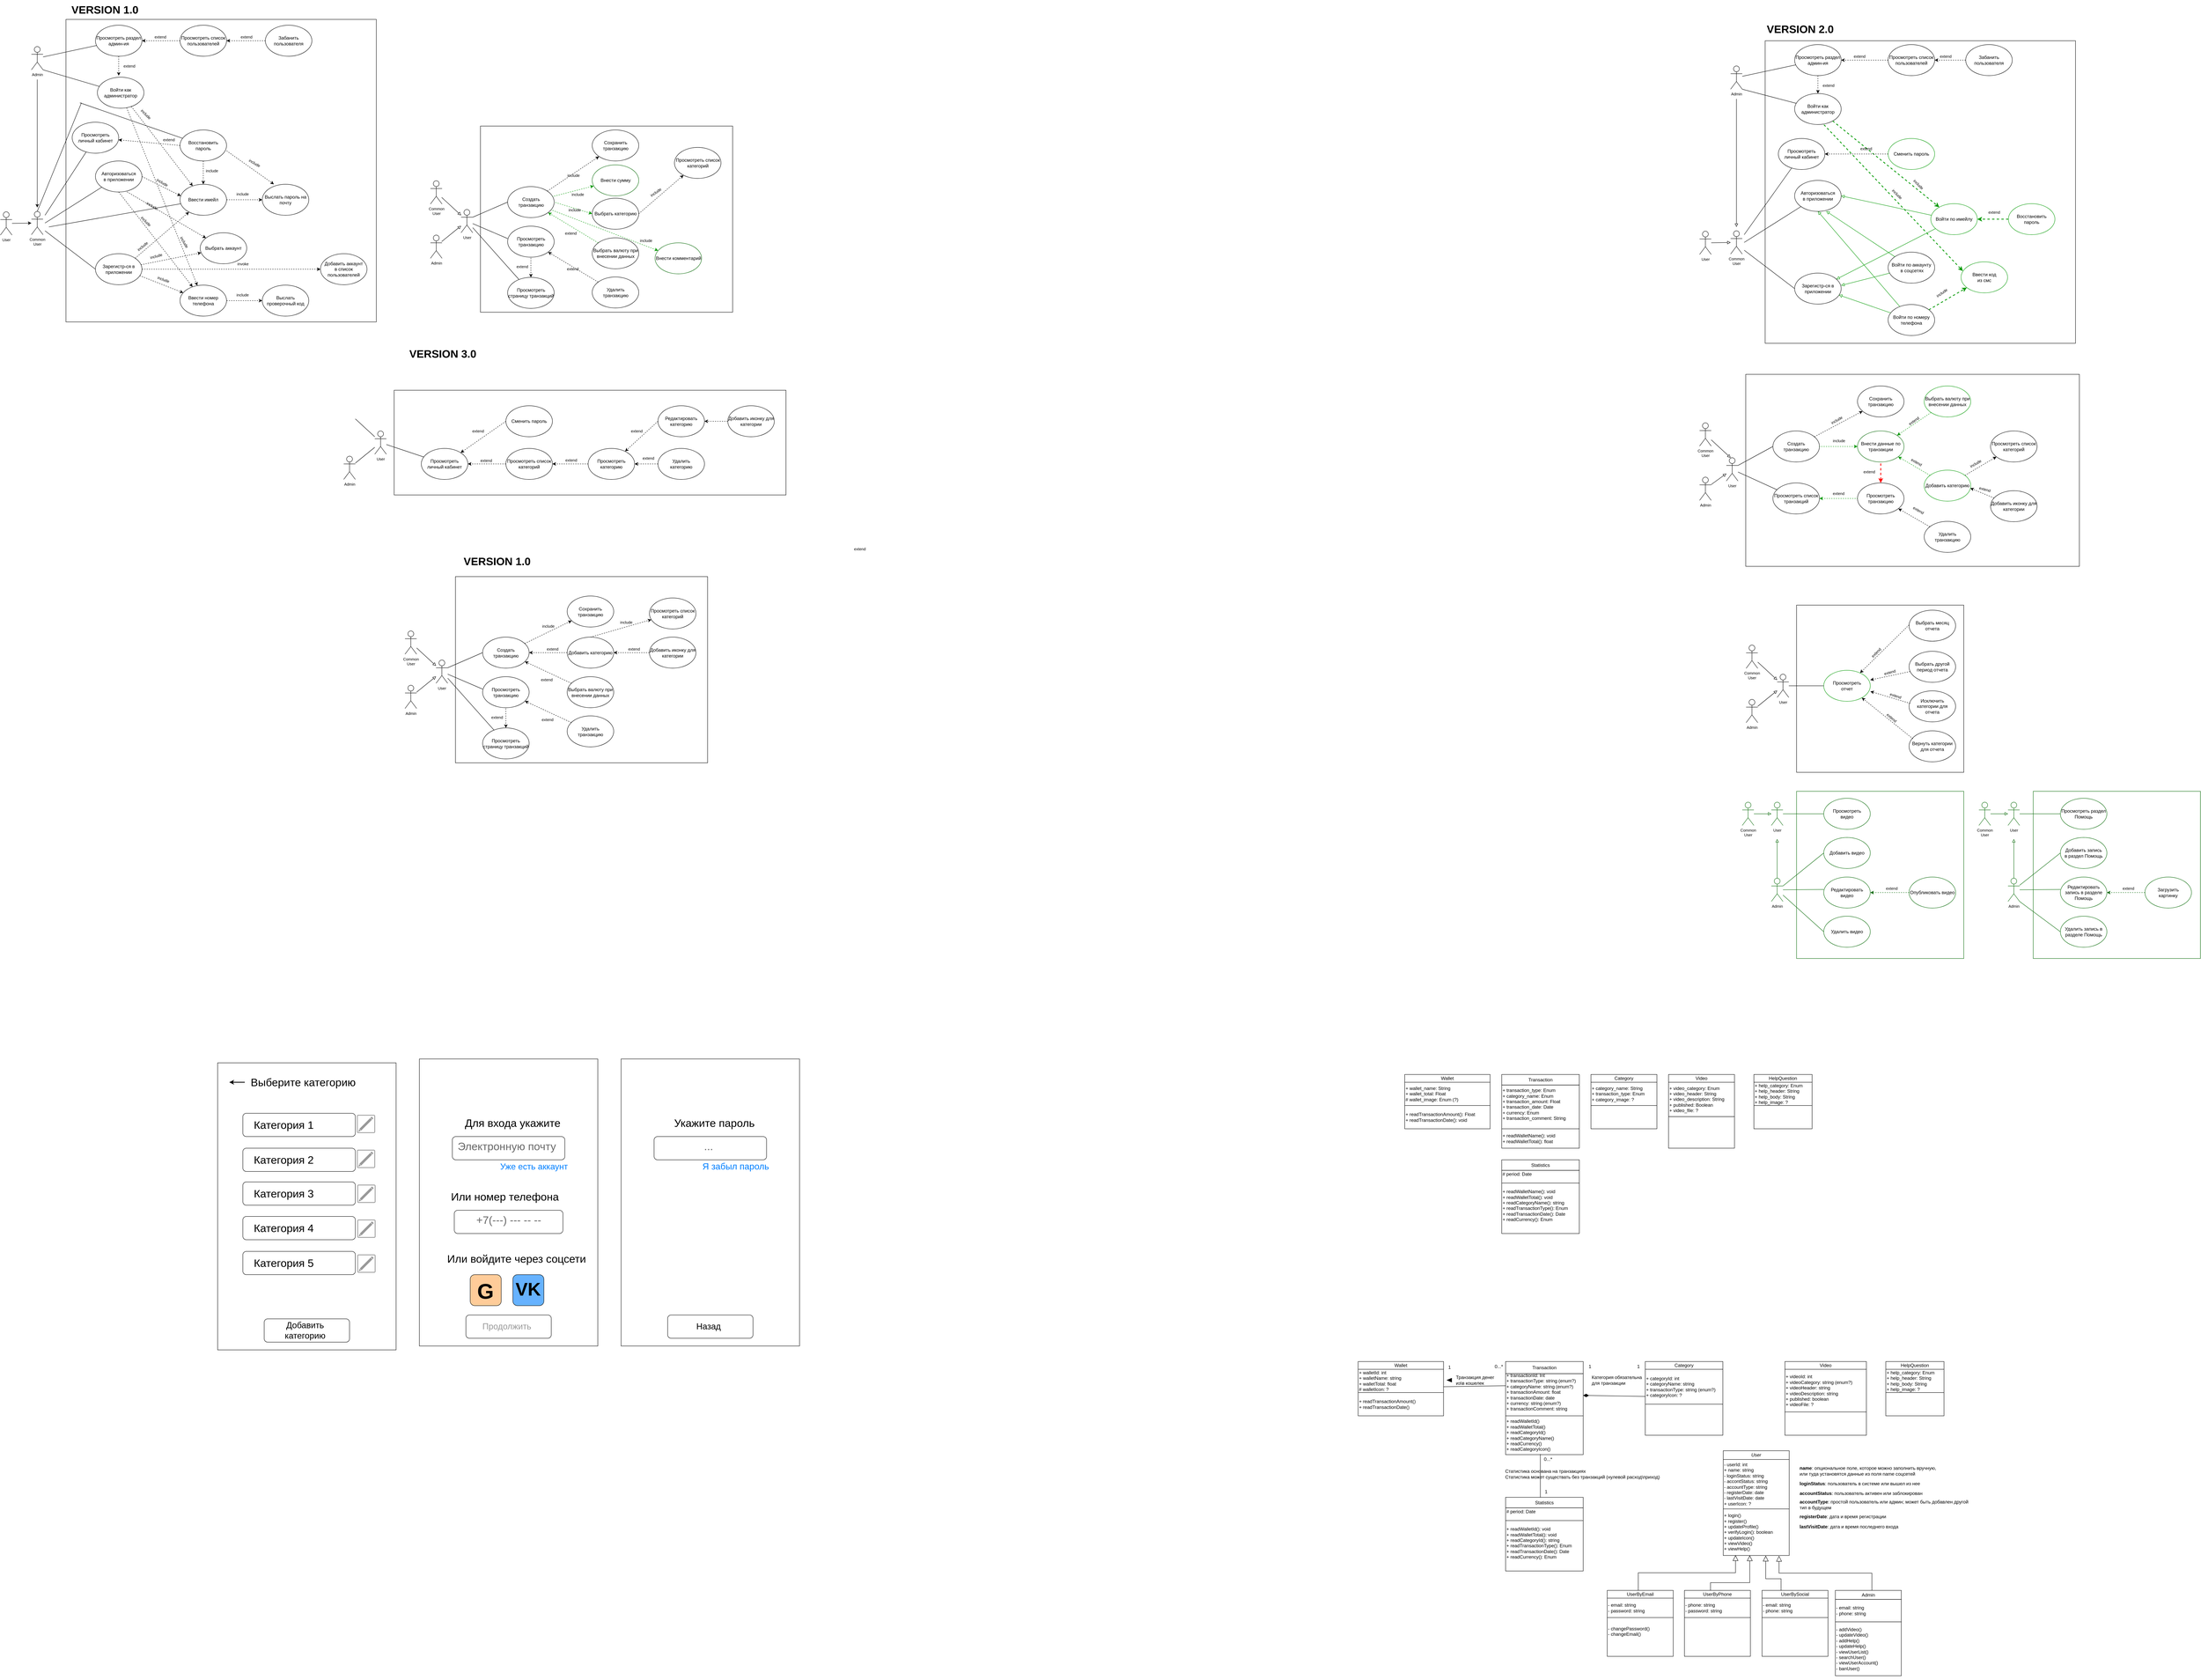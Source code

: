 <mxfile version="20.4.1" type="github">
  <diagram id="ULDQTsybcPubR5Zz3P0X" name="Page-1">
    <mxGraphModel dx="889" dy="1562" grid="1" gridSize="10" guides="1" tooltips="1" connect="1" arrows="1" fold="1" page="1" pageScale="1" pageWidth="850" pageHeight="1100" math="0" shadow="0">
      <root>
        <mxCell id="0" />
        <mxCell id="1" parent="0" />
        <mxCell id="iH67yDx8k5spiiFpo-aq-255" value="" style="whiteSpace=wrap;html=1;fontSize=10;fillColor=none;" parent="1" vertex="1">
          <mxGeometry x="769" y="-980" width="800" height="780" as="geometry" />
        </mxCell>
        <mxCell id="iH67yDx8k5spiiFpo-aq-124" value="" style="whiteSpace=wrap;html=1;fontSize=10;fillColor=none;" parent="1" vertex="1">
          <mxGeometry x="1837.5" y="-705" width="650" height="480" as="geometry" />
        </mxCell>
        <mxCell id="iH67yDx8k5spiiFpo-aq-78" value="" style="whiteSpace=wrap;html=1;aspect=fixed;fontSize=10;fillColor=none;strokeColor=#006600;" parent="1" vertex="1">
          <mxGeometry x="5230" y="1010" width="431" height="431" as="geometry" />
        </mxCell>
        <mxCell id="iH67yDx8k5spiiFpo-aq-108" value="" style="whiteSpace=wrap;html=1;aspect=fixed;fontSize=10;fillColor=none;" parent="1" vertex="1">
          <mxGeometry x="5230" y="530" width="431" height="431" as="geometry" />
        </mxCell>
        <mxCell id="iH67yDx8k5spiiFpo-aq-93" value="" style="whiteSpace=wrap;html=1;aspect=fixed;fontSize=10;fillColor=none;strokeColor=#006600;" parent="1" vertex="1">
          <mxGeometry x="5840" y="1010" width="431" height="431" as="geometry" />
        </mxCell>
        <mxCell id="iH67yDx8k5spiiFpo-aq-1" value="Ввести имейл" style="ellipse;whiteSpace=wrap;html=1;flipH=1;" parent="1" vertex="1">
          <mxGeometry x="1063" y="-555" width="120" height="80" as="geometry" />
        </mxCell>
        <mxCell id="iH67yDx8k5spiiFpo-aq-3" value="Просмотреть личный кабинет" style="ellipse;whiteSpace=wrap;html=1;" parent="1" vertex="1">
          <mxGeometry x="785" y="-715" width="120" height="80" as="geometry" />
        </mxCell>
        <mxCell id="iH67yDx8k5spiiFpo-aq-4" value="Выбрать валюту при внесении данных" style="ellipse;whiteSpace=wrap;html=1;" parent="1" vertex="1">
          <mxGeometry x="2125.5" y="-417" width="120" height="80" as="geometry" />
        </mxCell>
        <mxCell id="iH67yDx8k5spiiFpo-aq-6" value="&lt;div&gt;Выбрать категорию&lt;/div&gt;" style="ellipse;whiteSpace=wrap;html=1;" parent="1" vertex="1">
          <mxGeometry x="2125.5" y="-519" width="120" height="80" as="geometry" />
        </mxCell>
        <mxCell id="iH67yDx8k5spiiFpo-aq-7" value="Забанить пользователя" style="ellipse;whiteSpace=wrap;html=1;" parent="1" vertex="1">
          <mxGeometry x="1283" y="-965" width="120" height="80" as="geometry" />
        </mxCell>
        <mxCell id="iH67yDx8k5spiiFpo-aq-8" value="Просмотреть список пользователей" style="ellipse;whiteSpace=wrap;html=1;" parent="1" vertex="1">
          <mxGeometry x="1063" y="-965" width="120" height="80" as="geometry" />
        </mxCell>
        <mxCell id="iH67yDx8k5spiiFpo-aq-19" value="Выбрать месяц отчета" style="ellipse;whiteSpace=wrap;html=1;" parent="1" vertex="1">
          <mxGeometry x="5520" y="543" width="120" height="80" as="geometry" />
        </mxCell>
        <mxCell id="iH67yDx8k5spiiFpo-aq-20" value="Выбрать другой период отчета" style="ellipse;whiteSpace=wrap;html=1;" parent="1" vertex="1">
          <mxGeometry x="5520" y="649" width="120" height="80" as="geometry" />
        </mxCell>
        <mxCell id="iH67yDx8k5spiiFpo-aq-22" value="Опубликовать видео" style="ellipse;whiteSpace=wrap;html=1;strokeColor=#006600;" parent="1" vertex="1">
          <mxGeometry x="5520" y="1231" width="120" height="80" as="geometry" />
        </mxCell>
        <mxCell id="iH67yDx8k5spiiFpo-aq-23" value="Удалить видео" style="ellipse;whiteSpace=wrap;html=1;strokeColor=#006600;" parent="1" vertex="1">
          <mxGeometry x="5300" y="1332" width="120" height="80" as="geometry" />
        </mxCell>
        <mxCell id="iH67yDx8k5spiiFpo-aq-24" value="Редактировать видео" style="ellipse;whiteSpace=wrap;html=1;strokeColor=#006600;" parent="1" vertex="1">
          <mxGeometry x="5300" y="1231" width="120" height="80" as="geometry" />
        </mxCell>
        <mxCell id="iH67yDx8k5spiiFpo-aq-25" value="&lt;div&gt;Добавить видео&lt;/div&gt;" style="ellipse;whiteSpace=wrap;html=1;strokeColor=#006600;" parent="1" vertex="1">
          <mxGeometry x="5300" y="1129" width="120" height="80" as="geometry" />
        </mxCell>
        <mxCell id="iH67yDx8k5spiiFpo-aq-26" value="&lt;div&gt;Просмотреть &lt;br&gt;&lt;/div&gt;&lt;div&gt;видео&lt;/div&gt;" style="ellipse;whiteSpace=wrap;html=1;strokeColor=#006600;" parent="1" vertex="1">
          <mxGeometry x="5300" y="1028" width="120" height="80" as="geometry" />
        </mxCell>
        <mxCell id="iH67yDx8k5spiiFpo-aq-29" value="&lt;div&gt;Авторизоваться&lt;/div&gt;&lt;div&gt;в приложении&lt;br&gt;&lt;/div&gt;" style="ellipse;whiteSpace=wrap;html=1;flipH=1;" parent="1" vertex="1">
          <mxGeometry x="845" y="-615" width="120" height="80" as="geometry" />
        </mxCell>
        <mxCell id="iH67yDx8k5spiiFpo-aq-30" value="Ввести номер телефона" style="ellipse;whiteSpace=wrap;html=1;flipH=1;" parent="1" vertex="1">
          <mxGeometry x="1063" y="-295" width="120" height="80" as="geometry" />
        </mxCell>
        <mxCell id="iH67yDx8k5spiiFpo-aq-31" value="Войти как администратор" style="ellipse;whiteSpace=wrap;html=1;" parent="1" vertex="1">
          <mxGeometry x="850" y="-831" width="120" height="80" as="geometry" />
        </mxCell>
        <mxCell id="iH67yDx8k5spiiFpo-aq-33" value="Исключить категории для отчета" style="ellipse;whiteSpace=wrap;html=1;" parent="1" vertex="1">
          <mxGeometry x="5520" y="751" width="120" height="80" as="geometry" />
        </mxCell>
        <mxCell id="iH67yDx8k5spiiFpo-aq-42" value="extend" style="text;html=1;align=center;verticalAlign=middle;resizable=0;points=[];autosize=1;strokeColor=none;fillColor=none;fontSize=10;" parent="1" vertex="1">
          <mxGeometry x="5450" y="1245" width="50" height="30" as="geometry" />
        </mxCell>
        <mxCell id="iH67yDx8k5spiiFpo-aq-43" value="" style="endArrow=classic;html=1;rounded=0;dashed=1;strokeColor=#006600;" parent="1" source="iH67yDx8k5spiiFpo-aq-22" target="iH67yDx8k5spiiFpo-aq-24" edge="1">
          <mxGeometry width="50" height="50" relative="1" as="geometry">
            <mxPoint x="5500" y="1283" as="sourcePoint" />
            <mxPoint x="5430" y="1283" as="targetPoint" />
          </mxGeometry>
        </mxCell>
        <mxCell id="iH67yDx8k5spiiFpo-aq-50" value="" style="endArrow=classic;html=1;rounded=0;dashed=1;" parent="1" source="iH67yDx8k5spiiFpo-aq-7" target="iH67yDx8k5spiiFpo-aq-8" edge="1">
          <mxGeometry width="50" height="50" relative="1" as="geometry">
            <mxPoint x="1283" y="-925" as="sourcePoint" />
            <mxPoint x="1185" y="-905" as="targetPoint" />
          </mxGeometry>
        </mxCell>
        <mxCell id="iH67yDx8k5spiiFpo-aq-51" value="extend" style="text;html=1;align=center;verticalAlign=middle;resizable=0;points=[];autosize=1;strokeColor=none;fillColor=none;fontSize=10;flipV=1;flipH=1;" parent="1" vertex="1">
          <mxGeometry x="1209" y="-950" width="50" height="30" as="geometry" />
        </mxCell>
        <mxCell id="iH67yDx8k5spiiFpo-aq-52" value="" style="endArrow=classic;html=1;rounded=0;dashed=1;endFill=1;startArrow=none;startFill=0;strokeColor=#009900;" parent="1" source="iH67yDx8k5spiiFpo-aq-4" target="iH67yDx8k5spiiFpo-aq-127" edge="1">
          <mxGeometry width="50" height="50" relative="1" as="geometry">
            <mxPoint x="1516.5" y="-915" as="sourcePoint" />
            <mxPoint x="1417.5" y="-915" as="targetPoint" />
          </mxGeometry>
        </mxCell>
        <mxCell id="iH67yDx8k5spiiFpo-aq-55" value="" style="endArrow=none;html=1;rounded=0;dashed=1;exitX=0;exitY=0.5;exitDx=0;exitDy=0;entryX=1;entryY=0.5;entryDx=0;entryDy=0;endFill=0;startArrow=classic;startFill=1;strokeColor=#009900;" parent="1" source="iH67yDx8k5spiiFpo-aq-6" target="iH67yDx8k5spiiFpo-aq-127" edge="1">
          <mxGeometry width="50" height="50" relative="1" as="geometry">
            <mxPoint x="1527.5" y="-905" as="sourcePoint" />
            <mxPoint x="1403.58" y="-888.36" as="targetPoint" />
          </mxGeometry>
        </mxCell>
        <mxCell id="iH67yDx8k5spiiFpo-aq-62" value="" style="endArrow=classic;html=1;rounded=0;dashed=1;fontSize=10;exitX=1;exitY=0.5;exitDx=0;exitDy=0;" parent="1" source="iH67yDx8k5spiiFpo-aq-6" target="iH67yDx8k5spiiFpo-aq-63" edge="1">
          <mxGeometry width="50" height="50" relative="1" as="geometry">
            <mxPoint x="1607.5" y="-1005" as="sourcePoint" />
            <mxPoint x="1657.5" y="-1055" as="targetPoint" />
          </mxGeometry>
        </mxCell>
        <mxCell id="iH67yDx8k5spiiFpo-aq-63" value="Просмотреть список категорий" style="ellipse;whiteSpace=wrap;html=1;" parent="1" vertex="1">
          <mxGeometry x="2337.5" y="-650" width="120" height="80" as="geometry" />
        </mxCell>
        <mxCell id="iH67yDx8k5spiiFpo-aq-75" value="" style="endArrow=none;html=1;rounded=0;fontSize=10;entryX=0;entryY=0.5;entryDx=0;entryDy=0;exitX=1;exitY=0.333;exitDx=0;exitDy=0;exitPerimeter=0;strokeColor=#006600;" parent="1" source="iH67yDx8k5spiiFpo-aq-288" target="iH67yDx8k5spiiFpo-aq-25" edge="1">
          <mxGeometry width="50" height="50" relative="1" as="geometry">
            <mxPoint x="5210" y="1172.429" as="sourcePoint" />
            <mxPoint x="5280" y="1193" as="targetPoint" />
          </mxGeometry>
        </mxCell>
        <mxCell id="iH67yDx8k5spiiFpo-aq-76" value="" style="endArrow=none;html=1;rounded=0;fontSize=10;entryX=0;entryY=0.4;entryDx=0;entryDy=0;entryPerimeter=0;strokeColor=#006600;" parent="1" source="iH67yDx8k5spiiFpo-aq-288" target="iH67yDx8k5spiiFpo-aq-24" edge="1">
          <mxGeometry width="50" height="50" relative="1" as="geometry">
            <mxPoint x="5210" y="1185.857" as="sourcePoint" />
            <mxPoint x="5290" y="1283" as="targetPoint" />
          </mxGeometry>
        </mxCell>
        <mxCell id="iH67yDx8k5spiiFpo-aq-77" value="" style="endArrow=none;html=1;rounded=0;fontSize=10;entryX=0;entryY=0.5;entryDx=0;entryDy=0;strokeColor=#006600;" parent="1" source="iH67yDx8k5spiiFpo-aq-288" target="iH67yDx8k5spiiFpo-aq-23" edge="1">
          <mxGeometry width="50" height="50" relative="1" as="geometry">
            <mxPoint x="5210" y="1203" as="sourcePoint" />
            <mxPoint x="5290" y="1283" as="targetPoint" />
          </mxGeometry>
        </mxCell>
        <mxCell id="iH67yDx8k5spiiFpo-aq-80" value="Удалить запись в разделе Помощь" style="ellipse;whiteSpace=wrap;html=1;strokeColor=#006600;" parent="1" vertex="1">
          <mxGeometry x="5910" y="1332" width="120" height="80" as="geometry" />
        </mxCell>
        <mxCell id="iH67yDx8k5spiiFpo-aq-81" value="Редактировать запись в разделе Помощь" style="ellipse;whiteSpace=wrap;html=1;strokeColor=#006600;" parent="1" vertex="1">
          <mxGeometry x="5910" y="1231" width="120" height="80" as="geometry" />
        </mxCell>
        <mxCell id="iH67yDx8k5spiiFpo-aq-82" value="&lt;div&gt;Добавить запись &lt;br&gt;&lt;/div&gt;&lt;div&gt;в раздел Помощь&lt;br&gt;&lt;/div&gt;" style="ellipse;whiteSpace=wrap;html=1;strokeColor=#006600;" parent="1" vertex="1">
          <mxGeometry x="5910" y="1129" width="120" height="80" as="geometry" />
        </mxCell>
        <mxCell id="iH67yDx8k5spiiFpo-aq-83" value="&lt;div&gt;Просмотреть раздел Помощь&lt;br&gt;&lt;/div&gt;" style="ellipse;whiteSpace=wrap;html=1;strokeColor=#006600;" parent="1" vertex="1">
          <mxGeometry x="5910" y="1028" width="120" height="80" as="geometry" />
        </mxCell>
        <mxCell id="iH67yDx8k5spiiFpo-aq-86" value="User" style="shape=umlActor;verticalLabelPosition=bottom;verticalAlign=top;html=1;outlineConnect=0;fontSize=10;strokeColor=#006600;" parent="1" vertex="1">
          <mxGeometry x="5775" y="1038" width="30" height="60" as="geometry" />
        </mxCell>
        <mxCell id="iH67yDx8k5spiiFpo-aq-87" value="Admin" style="shape=umlActor;verticalLabelPosition=bottom;verticalAlign=top;html=1;outlineConnect=0;fontSize=10;strokeColor=#006600;" parent="1" vertex="1">
          <mxGeometry x="5775" y="1234" width="30" height="60" as="geometry" />
        </mxCell>
        <mxCell id="iH67yDx8k5spiiFpo-aq-90" value="" style="endArrow=none;html=1;rounded=0;fontSize=10;entryX=0;entryY=0.5;entryDx=0;entryDy=0;strokeColor=#006600;" parent="1" source="iH67yDx8k5spiiFpo-aq-87" target="iH67yDx8k5spiiFpo-aq-82" edge="1">
          <mxGeometry width="50" height="50" relative="1" as="geometry">
            <mxPoint x="5840" y="1243" as="sourcePoint" />
            <mxPoint x="5890" y="1193" as="targetPoint" />
          </mxGeometry>
        </mxCell>
        <mxCell id="iH67yDx8k5spiiFpo-aq-91" value="" style="endArrow=none;html=1;rounded=0;fontSize=10;entryX=0;entryY=0.4;entryDx=0;entryDy=0;entryPerimeter=0;strokeColor=#006600;" parent="1" source="iH67yDx8k5spiiFpo-aq-87" target="iH67yDx8k5spiiFpo-aq-81" edge="1">
          <mxGeometry width="50" height="50" relative="1" as="geometry">
            <mxPoint x="5850" y="1333" as="sourcePoint" />
            <mxPoint x="5900" y="1283" as="targetPoint" />
          </mxGeometry>
        </mxCell>
        <mxCell id="iH67yDx8k5spiiFpo-aq-92" value="" style="endArrow=none;html=1;rounded=0;fontSize=10;exitX=1;exitY=1;exitDx=0;exitDy=0;exitPerimeter=0;entryX=0;entryY=0.5;entryDx=0;entryDy=0;strokeColor=#006600;" parent="1" source="iH67yDx8k5spiiFpo-aq-87" target="iH67yDx8k5spiiFpo-aq-80" edge="1">
          <mxGeometry width="50" height="50" relative="1" as="geometry">
            <mxPoint x="5850" y="1333" as="sourcePoint" />
            <mxPoint x="5900" y="1283" as="targetPoint" />
          </mxGeometry>
        </mxCell>
        <mxCell id="iH67yDx8k5spiiFpo-aq-94" value="Вернуть категории для отчета" style="ellipse;whiteSpace=wrap;html=1;" parent="1" vertex="1">
          <mxGeometry x="5520" y="854" width="120" height="80" as="geometry" />
        </mxCell>
        <mxCell id="iH67yDx8k5spiiFpo-aq-98" value="&lt;div&gt;Просмотреть &lt;br&gt;&lt;/div&gt;&lt;div&gt;отчет&lt;br&gt;&lt;/div&gt;" style="ellipse;whiteSpace=wrap;html=1;strokeColor=#009900;" parent="1" vertex="1">
          <mxGeometry x="5300" y="698" width="120" height="80" as="geometry" />
        </mxCell>
        <mxCell id="iH67yDx8k5spiiFpo-aq-99" value="extend" style="text;html=1;align=center;verticalAlign=middle;resizable=0;points=[];autosize=1;strokeColor=none;fillColor=none;fontSize=10;rotation=18;" parent="1" vertex="1">
          <mxGeometry x="5459.5" y="748" width="50" height="30" as="geometry" />
        </mxCell>
        <mxCell id="iH67yDx8k5spiiFpo-aq-101" value="&lt;div&gt;Common&lt;/div&gt;&lt;div&gt;User&lt;br&gt;&lt;/div&gt;" style="shape=umlActor;verticalLabelPosition=bottom;verticalAlign=top;html=1;outlineConnect=0;fontSize=10;" parent="1" vertex="1">
          <mxGeometry x="5100" y="633" width="30" height="60" as="geometry" />
        </mxCell>
        <mxCell id="iH67yDx8k5spiiFpo-aq-102" value="User" style="shape=umlActor;verticalLabelPosition=bottom;verticalAlign=top;html=1;outlineConnect=0;fontSize=10;" parent="1" vertex="1">
          <mxGeometry x="5180" y="708" width="30" height="60" as="geometry" />
        </mxCell>
        <mxCell id="iH67yDx8k5spiiFpo-aq-104" value="" style="endArrow=none;html=1;rounded=0;fontSize=10;" parent="1" source="iH67yDx8k5spiiFpo-aq-102" target="iH67yDx8k5spiiFpo-aq-98" edge="1">
          <mxGeometry width="50" height="50" relative="1" as="geometry">
            <mxPoint x="5220" y="673" as="sourcePoint" />
            <mxPoint x="5300" y="653" as="targetPoint" />
          </mxGeometry>
        </mxCell>
        <mxCell id="iH67yDx8k5spiiFpo-aq-109" value="Admin" style="shape=umlActor;verticalLabelPosition=bottom;verticalAlign=top;html=1;outlineConnect=0;fontSize=10;" parent="1" vertex="1">
          <mxGeometry x="5100" y="773" width="30" height="60" as="geometry" />
        </mxCell>
        <mxCell id="iH67yDx8k5spiiFpo-aq-111" value="extend" style="text;html=1;align=center;verticalAlign=middle;resizable=0;points=[];autosize=1;strokeColor=none;fillColor=none;fontSize=10;rotation=-45;" parent="1" vertex="1">
          <mxGeometry x="5409.5" y="638" width="50" height="30" as="geometry" />
        </mxCell>
        <mxCell id="iH67yDx8k5spiiFpo-aq-112" value="" style="endArrow=classic;html=1;rounded=0;dashed=1;" parent="1" target="iH67yDx8k5spiiFpo-aq-98" edge="1">
          <mxGeometry width="50" height="50" relative="1" as="geometry">
            <mxPoint x="5520" y="581" as="sourcePoint" />
            <mxPoint x="5420" y="581" as="targetPoint" />
          </mxGeometry>
        </mxCell>
        <mxCell id="iH67yDx8k5spiiFpo-aq-113" value="" style="endArrow=classic;html=1;rounded=0;dashed=1;" parent="1" source="iH67yDx8k5spiiFpo-aq-20" edge="1">
          <mxGeometry width="50" height="50" relative="1" as="geometry">
            <mxPoint x="5530" y="591" as="sourcePoint" />
            <mxPoint x="5420" y="723" as="targetPoint" />
          </mxGeometry>
        </mxCell>
        <mxCell id="iH67yDx8k5spiiFpo-aq-114" value="" style="endArrow=classic;html=1;rounded=0;dashed=1;exitX=0.024;exitY=0.404;exitDx=0;exitDy=0;exitPerimeter=0;entryX=1.003;entryY=0.681;entryDx=0;entryDy=0;entryPerimeter=0;" parent="1" source="iH67yDx8k5spiiFpo-aq-33" target="iH67yDx8k5spiiFpo-aq-98" edge="1">
          <mxGeometry width="50" height="50" relative="1" as="geometry">
            <mxPoint x="5532.438" y="710.287" as="sourcePoint" />
            <mxPoint x="5420" y="733" as="targetPoint" />
          </mxGeometry>
        </mxCell>
        <mxCell id="iH67yDx8k5spiiFpo-aq-115" value="" style="endArrow=classic;html=1;rounded=0;fontSize=10;exitX=0.083;exitY=0.258;exitDx=0;exitDy=0;exitPerimeter=0;dashed=1;" parent="1" source="iH67yDx8k5spiiFpo-aq-94" target="iH67yDx8k5spiiFpo-aq-98" edge="1">
          <mxGeometry width="50" height="50" relative="1" as="geometry">
            <mxPoint x="5410" y="853" as="sourcePoint" />
            <mxPoint x="5460" y="803" as="targetPoint" />
          </mxGeometry>
        </mxCell>
        <mxCell id="iH67yDx8k5spiiFpo-aq-116" value="" style="endArrow=block;html=1;rounded=0;fontSize=10;endFill=0;" parent="1" source="iH67yDx8k5spiiFpo-aq-109" target="iH67yDx8k5spiiFpo-aq-102" edge="1">
          <mxGeometry width="50" height="50" relative="1" as="geometry">
            <mxPoint x="5230" y="863" as="sourcePoint" />
            <mxPoint x="5280" y="813" as="targetPoint" />
          </mxGeometry>
        </mxCell>
        <mxCell id="iH67yDx8k5spiiFpo-aq-117" value="" style="endArrow=block;html=1;rounded=0;fontSize=10;endFill=0;" parent="1" source="iH67yDx8k5spiiFpo-aq-101" edge="1">
          <mxGeometry width="50" height="50" relative="1" as="geometry">
            <mxPoint x="5230" y="863" as="sourcePoint" />
            <mxPoint x="5180" y="723" as="targetPoint" />
          </mxGeometry>
        </mxCell>
        <mxCell id="iH67yDx8k5spiiFpo-aq-118" value="extend" style="text;html=1;align=center;verticalAlign=middle;resizable=0;points=[];autosize=1;strokeColor=none;fillColor=none;fontSize=10;rotation=-15;" parent="1" vertex="1">
          <mxGeometry x="5445" y="688" width="50" height="30" as="geometry" />
        </mxCell>
        <mxCell id="iH67yDx8k5spiiFpo-aq-119" value="extend" style="text;html=1;align=center;verticalAlign=middle;resizable=0;points=[];autosize=1;strokeColor=none;fillColor=none;fontSize=10;rotation=40;" parent="1" vertex="1">
          <mxGeometry x="5450" y="805" width="50" height="30" as="geometry" />
        </mxCell>
        <mxCell id="iH67yDx8k5spiiFpo-aq-120" value="&lt;div&gt;Загрузить&lt;/div&gt;&lt;div&gt;картинку&lt;/div&gt;" style="ellipse;whiteSpace=wrap;html=1;strokeColor=#006600;" parent="1" vertex="1">
          <mxGeometry x="6128" y="1231" width="120" height="80" as="geometry" />
        </mxCell>
        <mxCell id="iH67yDx8k5spiiFpo-aq-121" value="extend" style="text;html=1;align=center;verticalAlign=middle;resizable=0;points=[];autosize=1;strokeColor=none;fillColor=none;fontSize=10;" parent="1" vertex="1">
          <mxGeometry x="6060" y="1245" width="50" height="30" as="geometry" />
        </mxCell>
        <mxCell id="iH67yDx8k5spiiFpo-aq-122" value="" style="endArrow=classic;html=1;rounded=0;dashed=1;strokeColor=#006600;" parent="1" source="iH67yDx8k5spiiFpo-aq-120" target="iH67yDx8k5spiiFpo-aq-81" edge="1">
          <mxGeometry width="50" height="50" relative="1" as="geometry">
            <mxPoint x="6120" y="1271" as="sourcePoint" />
            <mxPoint x="6030" y="1271" as="targetPoint" />
          </mxGeometry>
        </mxCell>
        <mxCell id="iH67yDx8k5spiiFpo-aq-126" value="Просмотреть транзакцию" style="ellipse;whiteSpace=wrap;html=1;" parent="1" vertex="1">
          <mxGeometry x="1907.5" y="-447" width="120" height="80" as="geometry" />
        </mxCell>
        <mxCell id="iH67yDx8k5spiiFpo-aq-127" value="&lt;div&gt;Создать &lt;br&gt;&lt;/div&gt;&lt;div&gt;транзакцию&lt;/div&gt;" style="ellipse;whiteSpace=wrap;html=1;" parent="1" vertex="1">
          <mxGeometry x="1907.5" y="-549" width="120" height="80" as="geometry" />
        </mxCell>
        <mxCell id="iH67yDx8k5spiiFpo-aq-133" value="" style="endArrow=none;html=1;rounded=0;fontSize=10;entryX=0;entryY=0.5;entryDx=0;entryDy=0;exitX=1;exitY=0.333;exitDx=0;exitDy=0;exitPerimeter=0;" parent="1" source="iH67yDx8k5spiiFpo-aq-161" target="iH67yDx8k5spiiFpo-aq-127" edge="1">
          <mxGeometry width="50" height="50" relative="1" as="geometry">
            <mxPoint x="1817.5" y="-505.571" as="sourcePoint" />
            <mxPoint x="1887.5" y="-485" as="targetPoint" />
          </mxGeometry>
        </mxCell>
        <mxCell id="iH67yDx8k5spiiFpo-aq-134" value="" style="endArrow=none;html=1;rounded=0;fontSize=10;entryX=0;entryY=0.4;entryDx=0;entryDy=0;entryPerimeter=0;" parent="1" source="iH67yDx8k5spiiFpo-aq-161" target="iH67yDx8k5spiiFpo-aq-126" edge="1">
          <mxGeometry width="50" height="50" relative="1" as="geometry">
            <mxPoint x="1867.5" y="-435" as="sourcePoint" />
            <mxPoint x="1897.5" y="-395" as="targetPoint" />
          </mxGeometry>
        </mxCell>
        <mxCell id="iH67yDx8k5spiiFpo-aq-136" value="&lt;div&gt;Удалить &lt;br&gt;&lt;/div&gt;&lt;div&gt;транзакцию&lt;/div&gt;" style="ellipse;whiteSpace=wrap;html=1;" parent="1" vertex="1">
          <mxGeometry x="2125.5" y="-316" width="120" height="80" as="geometry" />
        </mxCell>
        <mxCell id="iH67yDx8k5spiiFpo-aq-137" value="extend" style="text;html=1;align=center;verticalAlign=middle;resizable=0;points=[];autosize=1;strokeColor=none;fillColor=none;fontSize=10;" parent="1" vertex="1">
          <mxGeometry x="2044.5" y="-444" width="50" height="30" as="geometry" />
        </mxCell>
        <mxCell id="iH67yDx8k5spiiFpo-aq-138" value="" style="endArrow=classic;html=1;rounded=0;dashed=1;" parent="1" source="iH67yDx8k5spiiFpo-aq-136" target="iH67yDx8k5spiiFpo-aq-126" edge="1">
          <mxGeometry width="50" height="50" relative="1" as="geometry">
            <mxPoint x="2117.5" y="-407" as="sourcePoint" />
            <mxPoint x="2027.5" y="-407" as="targetPoint" />
          </mxGeometry>
        </mxCell>
        <mxCell id="iH67yDx8k5spiiFpo-aq-141" value="include" style="text;html=1;align=center;verticalAlign=middle;resizable=0;points=[];autosize=1;strokeColor=none;fillColor=none;fontSize=10;flipV=1;flipH=1;rotation=-35;" parent="1" vertex="1">
          <mxGeometry x="2258.5" y="-549" width="60" height="30" as="geometry" />
        </mxCell>
        <mxCell id="iH67yDx8k5spiiFpo-aq-145" value="include" style="text;html=1;align=center;verticalAlign=middle;resizable=0;points=[];autosize=1;strokeColor=none;fillColor=none;fontSize=10;" parent="1" vertex="1">
          <mxGeometry x="2057.5" y="-544" width="60" height="30" as="geometry" />
        </mxCell>
        <mxCell id="iH67yDx8k5spiiFpo-aq-146" value="extend" style="text;html=1;align=center;verticalAlign=middle;resizable=0;points=[];autosize=1;strokeColor=none;fillColor=none;fontSize=10;" parent="1" vertex="1">
          <mxGeometry x="2049.5" y="-352" width="50" height="30" as="geometry" />
        </mxCell>
        <mxCell id="iH67yDx8k5spiiFpo-aq-147" value="&lt;div&gt;Сохранить&lt;/div&gt;&lt;div&gt;транзакцию&lt;br&gt;&lt;/div&gt;" style="ellipse;whiteSpace=wrap;html=1;" parent="1" vertex="1">
          <mxGeometry x="2125.5" y="-695" width="120" height="80" as="geometry" />
        </mxCell>
        <mxCell id="iH67yDx8k5spiiFpo-aq-148" value="" style="endArrow=classic;html=1;rounded=0;dashed=1;fontSize=10;" parent="1" source="iH67yDx8k5spiiFpo-aq-127" target="iH67yDx8k5spiiFpo-aq-147" edge="1">
          <mxGeometry width="50" height="50" relative="1" as="geometry">
            <mxPoint x="2535.004" y="-717.37" as="sourcePoint" />
            <mxPoint x="2431.26" y="-755.8" as="targetPoint" />
          </mxGeometry>
        </mxCell>
        <mxCell id="iH67yDx8k5spiiFpo-aq-149" value="include" style="text;html=1;align=center;verticalAlign=middle;resizable=0;points=[];autosize=1;strokeColor=none;fillColor=none;fontSize=10;flipV=1;flipH=1;" parent="1" vertex="1">
          <mxGeometry x="2046.5" y="-593" width="60" height="30" as="geometry" />
        </mxCell>
        <mxCell id="iH67yDx8k5spiiFpo-aq-161" value="User" style="shape=umlActor;verticalLabelPosition=bottom;verticalAlign=top;html=1;outlineConnect=0;fontSize=10;" parent="1" vertex="1">
          <mxGeometry x="1787.5" y="-490" width="30" height="60" as="geometry" />
        </mxCell>
        <mxCell id="iH67yDx8k5spiiFpo-aq-163" value="" style="endArrow=block;html=1;rounded=0;fontSize=10;endFill=0;" parent="1" target="iH67yDx8k5spiiFpo-aq-161" edge="1">
          <mxGeometry width="50" height="50" relative="1" as="geometry">
            <mxPoint x="1737.5" y="-407.187" as="sourcePoint" />
            <mxPoint x="1887.5" y="-385" as="targetPoint" />
          </mxGeometry>
        </mxCell>
        <mxCell id="iH67yDx8k5spiiFpo-aq-164" value="" style="endArrow=block;html=1;rounded=0;fontSize=10;endFill=0;" parent="1" edge="1">
          <mxGeometry width="50" height="50" relative="1" as="geometry">
            <mxPoint x="1737.5" y="-521.154" as="sourcePoint" />
            <mxPoint x="1787.5" y="-475.0" as="targetPoint" />
          </mxGeometry>
        </mxCell>
        <mxCell id="iH67yDx8k5spiiFpo-aq-167" value="Просмотреть страницу транзакций" style="ellipse;whiteSpace=wrap;html=1;" parent="1" vertex="1">
          <mxGeometry x="1907.5" y="-315" width="120" height="80" as="geometry" />
        </mxCell>
        <mxCell id="iH67yDx8k5spiiFpo-aq-168" value="" style="endArrow=none;html=1;rounded=0;fontSize=10;" parent="1" source="iH67yDx8k5spiiFpo-aq-167" target="iH67yDx8k5spiiFpo-aq-161" edge="1">
          <mxGeometry width="50" height="50" relative="1" as="geometry">
            <mxPoint x="1687.5" y="-355" as="sourcePoint" />
            <mxPoint x="1737.5" y="-405" as="targetPoint" />
          </mxGeometry>
        </mxCell>
        <mxCell id="iH67yDx8k5spiiFpo-aq-173" value="" style="endArrow=classic;html=1;rounded=0;dashed=1;" parent="1" target="iH67yDx8k5spiiFpo-aq-167" edge="1">
          <mxGeometry width="50" height="50" relative="1" as="geometry">
            <mxPoint x="1967.5" y="-365" as="sourcePoint" />
            <mxPoint x="2026.815" y="-374.215" as="targetPoint" />
          </mxGeometry>
        </mxCell>
        <mxCell id="iH67yDx8k5spiiFpo-aq-174" value="extend" style="text;html=1;align=center;verticalAlign=middle;resizable=0;points=[];autosize=1;strokeColor=none;fillColor=none;fontSize=10;" parent="1" vertex="1">
          <mxGeometry x="1919.5" y="-358" width="50" height="30" as="geometry" />
        </mxCell>
        <mxCell id="iH67yDx8k5spiiFpo-aq-186" value="&lt;div&gt;Common&lt;/div&gt;&lt;div&gt;User&lt;br&gt;&lt;/div&gt;" style="shape=umlActor;verticalLabelPosition=bottom;verticalAlign=top;html=1;outlineConnect=0;fontSize=10;strokeColor=#006600;" parent="1" vertex="1">
          <mxGeometry x="5700" y="1038" width="30" height="60" as="geometry" />
        </mxCell>
        <mxCell id="iH67yDx8k5spiiFpo-aq-188" value="" style="endArrow=block;html=1;rounded=0;fontSize=10;strokeColor=#006600;endFill=0;" parent="1" source="iH67yDx8k5spiiFpo-aq-87" edge="1">
          <mxGeometry width="50" height="50" relative="1" as="geometry">
            <mxPoint x="5805" y="1093" as="sourcePoint" />
            <mxPoint x="5790" y="1133" as="targetPoint" />
          </mxGeometry>
        </mxCell>
        <mxCell id="iH67yDx8k5spiiFpo-aq-191" value="Зарегистр-ся в приложении" style="ellipse;whiteSpace=wrap;html=1;flipH=1;" parent="1" vertex="1">
          <mxGeometry x="845" y="-376" width="120" height="80" as="geometry" />
        </mxCell>
        <mxCell id="iH67yDx8k5spiiFpo-aq-192" value="Выслать проверочный код" style="ellipse;whiteSpace=wrap;html=1;flipH=1;" parent="1" vertex="1">
          <mxGeometry x="1275" y="-295" width="120" height="80" as="geometry" />
        </mxCell>
        <mxCell id="iH67yDx8k5spiiFpo-aq-193" value="Выслать пароль на почту" style="ellipse;whiteSpace=wrap;html=1;flipH=1;" parent="1" vertex="1">
          <mxGeometry x="1275" y="-555" width="120" height="80" as="geometry" />
        </mxCell>
        <mxCell id="iH67yDx8k5spiiFpo-aq-194" value="" style="endArrow=classic;html=1;rounded=0;dashed=1;fontSize=10;exitX=0.049;exitY=0.707;exitDx=0;exitDy=0;exitPerimeter=0;" parent="1" source="iH67yDx8k5spiiFpo-aq-191" target="iH67yDx8k5spiiFpo-aq-30" edge="1">
          <mxGeometry width="50" height="50" relative="1" as="geometry">
            <mxPoint x="1073" y="-185" as="sourcePoint" />
            <mxPoint x="965" y="-235" as="targetPoint" />
          </mxGeometry>
        </mxCell>
        <mxCell id="iH67yDx8k5spiiFpo-aq-195" value="include" style="text;html=1;align=center;verticalAlign=middle;resizable=0;points=[];autosize=1;strokeColor=none;fillColor=none;fontSize=10;rotation=20;" parent="1" vertex="1">
          <mxGeometry x="990" y="-325" width="60" height="30" as="geometry" />
        </mxCell>
        <mxCell id="iH67yDx8k5spiiFpo-aq-196" value="" style="endArrow=classic;html=1;rounded=0;dashed=1;fontSize=10;exitX=1;exitY=0.5;exitDx=0;exitDy=0;entryX=0;entryY=0.5;entryDx=0;entryDy=0;" parent="1" source="iH67yDx8k5spiiFpo-aq-30" target="iH67yDx8k5spiiFpo-aq-192" edge="1">
          <mxGeometry width="50" height="50" relative="1" as="geometry">
            <mxPoint x="1073" y="-215" as="sourcePoint" />
            <mxPoint x="956.565" y="-133.847" as="targetPoint" />
          </mxGeometry>
        </mxCell>
        <mxCell id="iH67yDx8k5spiiFpo-aq-197" value="include" style="text;html=1;align=center;verticalAlign=middle;resizable=0;points=[];autosize=1;strokeColor=none;fillColor=none;fontSize=10;flipV=1;flipH=1;" parent="1" vertex="1">
          <mxGeometry x="1194" y="-285" width="60" height="30" as="geometry" />
        </mxCell>
        <mxCell id="iH67yDx8k5spiiFpo-aq-203" value="" style="endArrow=classic;html=1;rounded=0;dashed=1;fontSize=10;exitX=1;exitY=0;exitDx=0;exitDy=0;" parent="1" source="iH67yDx8k5spiiFpo-aq-191" target="iH67yDx8k5spiiFpo-aq-1" edge="1">
          <mxGeometry width="50" height="50" relative="1" as="geometry">
            <mxPoint x="1073" y="-225" as="sourcePoint" />
            <mxPoint x="975" y="-225" as="targetPoint" />
          </mxGeometry>
        </mxCell>
        <mxCell id="iH67yDx8k5spiiFpo-aq-205" value="include" style="text;html=1;align=center;verticalAlign=middle;resizable=0;points=[];autosize=1;strokeColor=none;fillColor=none;fontSize=10;rotation=45;" parent="1" vertex="1">
          <mxGeometry x="945" y="-475" width="60" height="30" as="geometry" />
        </mxCell>
        <mxCell id="iH67yDx8k5spiiFpo-aq-206" value="" style="endArrow=classic;html=1;rounded=0;dashed=1;fontSize=10;" parent="1" source="iH67yDx8k5spiiFpo-aq-1" target="iH67yDx8k5spiiFpo-aq-193" edge="1">
          <mxGeometry width="50" height="50" relative="1" as="geometry">
            <mxPoint x="1193" y="-435" as="sourcePoint" />
            <mxPoint x="1285" y="-435" as="targetPoint" />
          </mxGeometry>
        </mxCell>
        <mxCell id="iH67yDx8k5spiiFpo-aq-207" value="include" style="text;html=1;align=center;verticalAlign=middle;resizable=0;points=[];autosize=1;strokeColor=none;fillColor=none;fontSize=10;flipV=1;flipH=1;" parent="1" vertex="1">
          <mxGeometry x="1194" y="-545" width="60" height="30" as="geometry" />
        </mxCell>
        <mxCell id="iH67yDx8k5spiiFpo-aq-208" value="Выбрать аккаунт" style="ellipse;whiteSpace=wrap;html=1;flipH=1;" parent="1" vertex="1">
          <mxGeometry x="1115" y="-430" width="120" height="80" as="geometry" />
        </mxCell>
        <mxCell id="iH67yDx8k5spiiFpo-aq-209" value="&lt;div&gt;Добавить аккаунт&lt;/div&gt;&lt;div&gt;в список пользователей&lt;br&gt;&lt;/div&gt;" style="ellipse;whiteSpace=wrap;html=1;flipH=1;" parent="1" vertex="1">
          <mxGeometry x="1425" y="-376" width="120" height="80" as="geometry" />
        </mxCell>
        <mxCell id="iH67yDx8k5spiiFpo-aq-211" value="" style="endArrow=classic;html=1;rounded=0;fontSize=10;dashed=1;exitX=1;exitY=0.5;exitDx=0;exitDy=0;entryX=0;entryY=0.5;entryDx=0;entryDy=0;" parent="1" source="iH67yDx8k5spiiFpo-aq-191" target="iH67yDx8k5spiiFpo-aq-209" edge="1">
          <mxGeometry width="50" height="50" relative="1" as="geometry">
            <mxPoint x="1195" y="-265" as="sourcePoint" />
            <mxPoint x="1245" y="-315" as="targetPoint" />
          </mxGeometry>
        </mxCell>
        <mxCell id="iH67yDx8k5spiiFpo-aq-214" value="include" style="text;html=1;align=center;verticalAlign=middle;resizable=0;points=[];autosize=1;strokeColor=none;fillColor=none;fontSize=10;flipV=1;flipH=1;rotation=-15;" parent="1" vertex="1">
          <mxGeometry x="971" y="-385" width="60" height="30" as="geometry" />
        </mxCell>
        <mxCell id="iH67yDx8k5spiiFpo-aq-216" value="invoke" style="text;html=1;align=center;verticalAlign=middle;resizable=0;points=[];autosize=1;strokeColor=none;fillColor=none;fontSize=10;flipV=1;flipH=1;" parent="1" vertex="1">
          <mxGeometry x="1200" y="-365" width="50" height="30" as="geometry" />
        </mxCell>
        <mxCell id="iH67yDx8k5spiiFpo-aq-244" value="" style="endArrow=classic;html=1;rounded=0;dashed=1;fontSize=10;exitX=1;exitY=0.5;exitDx=0;exitDy=0;entryX=0.983;entryY=0.375;entryDx=0;entryDy=0;entryPerimeter=0;" parent="1" source="iH67yDx8k5spiiFpo-aq-29" target="iH67yDx8k5spiiFpo-aq-1" edge="1">
          <mxGeometry width="50" height="50" relative="1" as="geometry">
            <mxPoint x="1135" y="-395" as="sourcePoint" />
            <mxPoint x="1185" y="-445" as="targetPoint" />
          </mxGeometry>
        </mxCell>
        <mxCell id="iH67yDx8k5spiiFpo-aq-245" value="" style="endArrow=classic;html=1;rounded=0;dashed=1;fontSize=10;exitX=0.321;exitY=0.994;exitDx=0;exitDy=0;exitPerimeter=0;" parent="1" source="iH67yDx8k5spiiFpo-aq-29" target="iH67yDx8k5spiiFpo-aq-208" edge="1">
          <mxGeometry width="50" height="50" relative="1" as="geometry">
            <mxPoint x="1135" y="-395" as="sourcePoint" />
            <mxPoint x="1185" y="-445" as="targetPoint" />
          </mxGeometry>
        </mxCell>
        <mxCell id="iH67yDx8k5spiiFpo-aq-246" value="" style="endArrow=classic;html=1;rounded=0;dashed=1;fontSize=10;exitX=0.5;exitY=1;exitDx=0;exitDy=0;" parent="1" source="iH67yDx8k5spiiFpo-aq-29" target="iH67yDx8k5spiiFpo-aq-30" edge="1">
          <mxGeometry width="50" height="50" relative="1" as="geometry">
            <mxPoint x="1135" y="-395" as="sourcePoint" />
            <mxPoint x="1185" y="-445" as="targetPoint" />
          </mxGeometry>
        </mxCell>
        <mxCell id="iH67yDx8k5spiiFpo-aq-247" value="include" style="text;html=1;align=center;verticalAlign=middle;resizable=0;points=[];autosize=1;strokeColor=none;fillColor=none;fontSize=10;rotation=30;" parent="1" vertex="1">
          <mxGeometry x="987" y="-575" width="60" height="30" as="geometry" />
        </mxCell>
        <mxCell id="iH67yDx8k5spiiFpo-aq-248" value="include" style="text;html=1;align=center;verticalAlign=middle;resizable=0;points=[];autosize=1;strokeColor=none;fillColor=none;fontSize=10;rotation=30;" parent="1" vertex="1">
          <mxGeometry x="960.5" y="-515" width="60" height="30" as="geometry" />
        </mxCell>
        <mxCell id="iH67yDx8k5spiiFpo-aq-249" value="include" style="text;html=1;align=center;verticalAlign=middle;resizable=0;points=[];autosize=1;strokeColor=none;fillColor=none;fontSize=10;rotation=-40;" parent="1" vertex="1">
          <mxGeometry x="936" y="-410" width="60" height="30" as="geometry" />
        </mxCell>
        <mxCell id="iH67yDx8k5spiiFpo-aq-250" value="&lt;div&gt;Восстановить&lt;/div&gt;&lt;div&gt;пароль&lt;br&gt;&lt;/div&gt;" style="ellipse;whiteSpace=wrap;html=1;flipH=1;" parent="1" vertex="1">
          <mxGeometry x="1063" y="-695" width="120" height="80" as="geometry" />
        </mxCell>
        <mxCell id="iH67yDx8k5spiiFpo-aq-251" value="" style="endArrow=classic;html=1;rounded=0;dashed=1;fontSize=10;exitX=-0.001;exitY=0.672;exitDx=0;exitDy=0;exitPerimeter=0;" parent="1" source="iH67yDx8k5spiiFpo-aq-250" edge="1">
          <mxGeometry width="50" height="50" relative="1" as="geometry">
            <mxPoint x="1415" y="-395" as="sourcePoint" />
            <mxPoint x="1305" y="-555" as="targetPoint" />
          </mxGeometry>
        </mxCell>
        <mxCell id="iH67yDx8k5spiiFpo-aq-252" value="" style="endArrow=classic;html=1;rounded=0;dashed=1;fontSize=10;" parent="1" source="iH67yDx8k5spiiFpo-aq-250" target="iH67yDx8k5spiiFpo-aq-1" edge="1">
          <mxGeometry width="50" height="50" relative="1" as="geometry">
            <mxPoint x="1415" y="-395" as="sourcePoint" />
            <mxPoint x="1465" y="-445" as="targetPoint" />
          </mxGeometry>
        </mxCell>
        <mxCell id="iH67yDx8k5spiiFpo-aq-253" value="include" style="text;html=1;align=center;verticalAlign=middle;resizable=0;points=[];autosize=1;strokeColor=none;fillColor=none;fontSize=10;flipV=1;flipH=1;" parent="1" vertex="1">
          <mxGeometry x="1115" y="-605" width="60" height="30" as="geometry" />
        </mxCell>
        <mxCell id="iH67yDx8k5spiiFpo-aq-254" value="include" style="text;html=1;align=center;verticalAlign=middle;resizable=0;points=[];autosize=1;strokeColor=none;fillColor=none;fontSize=10;flipV=1;flipH=1;rotation=30;" parent="1" vertex="1">
          <mxGeometry x="1225" y="-625" width="60" height="30" as="geometry" />
        </mxCell>
        <mxCell id="iH67yDx8k5spiiFpo-aq-257" value="" style="endArrow=classic;html=1;rounded=0;dashed=1;fontSize=10;" parent="1" source="iH67yDx8k5spiiFpo-aq-31" target="iH67yDx8k5spiiFpo-aq-1" edge="1">
          <mxGeometry width="50" height="50" relative="1" as="geometry">
            <mxPoint x="975" y="-565" as="sourcePoint" />
            <mxPoint x="1075.04" y="-515" as="targetPoint" />
          </mxGeometry>
        </mxCell>
        <mxCell id="iH67yDx8k5spiiFpo-aq-258" value="include" style="text;html=1;align=center;verticalAlign=middle;resizable=0;points=[];autosize=1;strokeColor=none;fillColor=none;fontSize=10;flipV=1;flipH=1;rotation=45;" parent="1" vertex="1">
          <mxGeometry x="945" y="-751" width="60" height="30" as="geometry" />
        </mxCell>
        <mxCell id="iH67yDx8k5spiiFpo-aq-259" value="" style="endArrow=classic;html=1;rounded=0;dashed=1;fontSize=10;" parent="1" source="iH67yDx8k5spiiFpo-aq-191" target="iH67yDx8k5spiiFpo-aq-208" edge="1">
          <mxGeometry width="50" height="50" relative="1" as="geometry">
            <mxPoint x="957.426" y="-354.284" as="sourcePoint" />
            <mxPoint x="1096.194" y="-473.41" as="targetPoint" />
          </mxGeometry>
        </mxCell>
        <mxCell id="iH67yDx8k5spiiFpo-aq-260" value="" style="endArrow=classic;html=1;rounded=0;dashed=1;fontSize=10;" parent="1" source="iH67yDx8k5spiiFpo-aq-31" target="iH67yDx8k5spiiFpo-aq-30" edge="1">
          <mxGeometry width="50" height="50" relative="1" as="geometry">
            <mxPoint x="1085" y="-415" as="sourcePoint" />
            <mxPoint x="1135" y="-465" as="targetPoint" />
          </mxGeometry>
        </mxCell>
        <mxCell id="iH67yDx8k5spiiFpo-aq-261" value="include" style="text;html=1;align=center;verticalAlign=middle;resizable=0;points=[];autosize=1;strokeColor=none;fillColor=none;fontSize=10;flipV=1;flipH=1;rotation=60;" parent="1" vertex="1">
          <mxGeometry x="1044" y="-421" width="60" height="30" as="geometry" />
        </mxCell>
        <mxCell id="iH67yDx8k5spiiFpo-aq-262" value="Просмотреть раздел админ-ия" style="ellipse;whiteSpace=wrap;html=1;" parent="1" vertex="1">
          <mxGeometry x="845" y="-965" width="120" height="80" as="geometry" />
        </mxCell>
        <mxCell id="iH67yDx8k5spiiFpo-aq-263" value="" style="endArrow=classic;html=1;rounded=0;dashed=1;fontSize=10;exitX=0;exitY=0.5;exitDx=0;exitDy=0;" parent="1" source="iH67yDx8k5spiiFpo-aq-250" target="iH67yDx8k5spiiFpo-aq-3" edge="1">
          <mxGeometry width="50" height="50" relative="1" as="geometry">
            <mxPoint x="1125" y="-694" as="sourcePoint" />
            <mxPoint x="1045" y="-695" as="targetPoint" />
          </mxGeometry>
        </mxCell>
        <mxCell id="iH67yDx8k5spiiFpo-aq-264" value="&lt;div&gt;extend&lt;/div&gt;" style="text;html=1;align=center;verticalAlign=middle;resizable=0;points=[];autosize=1;strokeColor=none;fillColor=none;fontSize=10;flipV=1;flipH=1;rotation=0;" parent="1" vertex="1">
          <mxGeometry x="1009" y="-685" width="50" height="30" as="geometry" />
        </mxCell>
        <mxCell id="iH67yDx8k5spiiFpo-aq-265" value="" style="endArrow=classic;html=1;rounded=0;dashed=1;fontSize=10;exitX=0;exitY=0.5;exitDx=0;exitDy=0;entryX=1;entryY=0.5;entryDx=0;entryDy=0;" parent="1" source="iH67yDx8k5spiiFpo-aq-8" target="iH67yDx8k5spiiFpo-aq-262" edge="1">
          <mxGeometry width="50" height="50" relative="1" as="geometry">
            <mxPoint x="1105" y="-755" as="sourcePoint" />
            <mxPoint x="1155" y="-805" as="targetPoint" />
          </mxGeometry>
        </mxCell>
        <mxCell id="iH67yDx8k5spiiFpo-aq-266" value="extend" style="text;html=1;align=center;verticalAlign=middle;resizable=0;points=[];autosize=1;strokeColor=none;fillColor=none;fontSize=10;flipV=1;flipH=1;" parent="1" vertex="1">
          <mxGeometry x="987" y="-950" width="50" height="30" as="geometry" />
        </mxCell>
        <mxCell id="iH67yDx8k5spiiFpo-aq-271" value="" style="endArrow=none;html=1;rounded=0;fontSize=10;exitX=1;exitY=1;exitDx=0;exitDy=0;exitPerimeter=0;" parent="1" source="iH67yDx8k5spiiFpo-aq-295" target="iH67yDx8k5spiiFpo-aq-31" edge="1">
          <mxGeometry width="50" height="50" relative="1" as="geometry">
            <mxPoint x="755" y="-799.125" as="sourcePoint" />
            <mxPoint x="725" y="-605.0" as="targetPoint" />
          </mxGeometry>
        </mxCell>
        <mxCell id="iH67yDx8k5spiiFpo-aq-273" value="" style="endArrow=classic;html=1;rounded=0;dashed=1;fontSize=10;exitX=0.5;exitY=1;exitDx=0;exitDy=0;" parent="1" source="iH67yDx8k5spiiFpo-aq-262" edge="1">
          <mxGeometry width="50" height="50" relative="1" as="geometry">
            <mxPoint x="1065" y="-685" as="sourcePoint" />
            <mxPoint x="905" y="-835" as="targetPoint" />
          </mxGeometry>
        </mxCell>
        <mxCell id="iH67yDx8k5spiiFpo-aq-274" value="extend" style="text;html=1;align=center;verticalAlign=middle;resizable=0;points=[];autosize=1;strokeColor=none;fillColor=none;fontSize=10;flipV=1;flipH=1;" parent="1" vertex="1">
          <mxGeometry x="907" y="-875" width="50" height="30" as="geometry" />
        </mxCell>
        <mxCell id="iH67yDx8k5spiiFpo-aq-285" value="" style="endArrow=block;html=1;rounded=0;fontSize=10;strokeColor=#006600;endFill=0;" parent="1" source="iH67yDx8k5spiiFpo-aq-186" target="iH67yDx8k5spiiFpo-aq-86" edge="1">
          <mxGeometry width="50" height="50" relative="1" as="geometry">
            <mxPoint x="5770" y="1123" as="sourcePoint" />
            <mxPoint x="5780" y="1063" as="targetPoint" />
          </mxGeometry>
        </mxCell>
        <mxCell id="iH67yDx8k5spiiFpo-aq-286" value="" style="endArrow=none;html=1;rounded=0;fontSize=10;strokeColor=#006600;" parent="1" source="iH67yDx8k5spiiFpo-aq-86" target="iH67yDx8k5spiiFpo-aq-83" edge="1">
          <mxGeometry width="50" height="50" relative="1" as="geometry">
            <mxPoint x="5815" y="1257.667" as="sourcePoint" />
            <mxPoint x="5948.671" y="1112.114" as="targetPoint" />
          </mxGeometry>
        </mxCell>
        <mxCell id="iH67yDx8k5spiiFpo-aq-287" value="User" style="shape=umlActor;verticalLabelPosition=bottom;verticalAlign=top;html=1;outlineConnect=0;fontSize=10;strokeColor=#006600;" parent="1" vertex="1">
          <mxGeometry x="5165" y="1038" width="30" height="60" as="geometry" />
        </mxCell>
        <mxCell id="iH67yDx8k5spiiFpo-aq-288" value="Admin" style="shape=umlActor;verticalLabelPosition=bottom;verticalAlign=top;html=1;outlineConnect=0;fontSize=10;strokeColor=#006600;" parent="1" vertex="1">
          <mxGeometry x="5165" y="1234" width="30" height="60" as="geometry" />
        </mxCell>
        <mxCell id="iH67yDx8k5spiiFpo-aq-289" value="&lt;div&gt;Common &lt;br&gt;&lt;/div&gt;&lt;div&gt;User&lt;/div&gt;" style="shape=umlActor;verticalLabelPosition=bottom;verticalAlign=top;html=1;outlineConnect=0;fontSize=10;strokeColor=#006600;" parent="1" vertex="1">
          <mxGeometry x="5090" y="1038" width="30" height="60" as="geometry" />
        </mxCell>
        <mxCell id="iH67yDx8k5spiiFpo-aq-290" value="" style="endArrow=block;html=1;rounded=0;fontSize=10;endFill=0;strokeColor=#006600;" parent="1" source="iH67yDx8k5spiiFpo-aq-288" edge="1">
          <mxGeometry width="50" height="50" relative="1" as="geometry">
            <mxPoint x="5195" y="1093" as="sourcePoint" />
            <mxPoint x="5180" y="1133" as="targetPoint" />
          </mxGeometry>
        </mxCell>
        <mxCell id="iH67yDx8k5spiiFpo-aq-291" value="" style="endArrow=block;html=1;rounded=0;fontSize=10;endFill=0;strokeColor=#006600;" parent="1" source="iH67yDx8k5spiiFpo-aq-289" target="iH67yDx8k5spiiFpo-aq-287" edge="1">
          <mxGeometry width="50" height="50" relative="1" as="geometry">
            <mxPoint x="5160" y="1123" as="sourcePoint" />
            <mxPoint x="5170" y="1063" as="targetPoint" />
          </mxGeometry>
        </mxCell>
        <mxCell id="iH67yDx8k5spiiFpo-aq-292" value="" style="endArrow=none;html=1;rounded=0;fontSize=10;strokeColor=#006600;" parent="1" source="iH67yDx8k5spiiFpo-aq-287" target="iH67yDx8k5spiiFpo-aq-26" edge="1">
          <mxGeometry width="50" height="50" relative="1" as="geometry">
            <mxPoint x="5205" y="1257.667" as="sourcePoint" />
            <mxPoint x="5300.0" y="1068" as="targetPoint" />
          </mxGeometry>
        </mxCell>
        <mxCell id="iH67yDx8k5spiiFpo-aq-293" value="&lt;div&gt;Common&lt;/div&gt;&lt;div&gt;User&lt;br&gt;&lt;/div&gt;" style="shape=umlActor;verticalLabelPosition=bottom;verticalAlign=top;html=1;outlineConnect=0;fontSize=10;" parent="1" vertex="1">
          <mxGeometry x="680" y="-485" width="30" height="60" as="geometry" />
        </mxCell>
        <mxCell id="iH67yDx8k5spiiFpo-aq-294" value="User" style="shape=umlActor;verticalLabelPosition=bottom;verticalAlign=top;html=1;outlineConnect=0;fontSize=10;" parent="1" vertex="1">
          <mxGeometry x="600" y="-484" width="30" height="60" as="geometry" />
        </mxCell>
        <mxCell id="iH67yDx8k5spiiFpo-aq-295" value="Admin" style="shape=umlActor;verticalLabelPosition=bottom;verticalAlign=top;html=1;outlineConnect=0;fontSize=10;" parent="1" vertex="1">
          <mxGeometry x="680" y="-910" width="30" height="60" as="geometry" />
        </mxCell>
        <mxCell id="iH67yDx8k5spiiFpo-aq-296" value="" style="endArrow=classic;html=1;rounded=0;fontSize=10;" parent="1" source="iH67yDx8k5spiiFpo-aq-294" target="iH67yDx8k5spiiFpo-aq-293" edge="1">
          <mxGeometry width="50" height="50" relative="1" as="geometry">
            <mxPoint x="585" y="-615" as="sourcePoint" />
            <mxPoint x="695" y="-805" as="targetPoint" />
          </mxGeometry>
        </mxCell>
        <mxCell id="iH67yDx8k5spiiFpo-aq-297" value="" style="endArrow=classic;html=1;rounded=0;fontSize=10;" parent="1" edge="1">
          <mxGeometry width="50" height="50" relative="1" as="geometry">
            <mxPoint x="695" y="-825" as="sourcePoint" />
            <mxPoint x="695" y="-495" as="targetPoint" />
          </mxGeometry>
        </mxCell>
        <mxCell id="iH67yDx8k5spiiFpo-aq-298" value="" style="endArrow=none;html=1;rounded=0;fontSize=10;entryX=0;entryY=0.5;entryDx=0;entryDy=0;" parent="1" target="iH67yDx8k5spiiFpo-aq-191" edge="1">
          <mxGeometry width="50" height="50" relative="1" as="geometry">
            <mxPoint x="715" y="-435" as="sourcePoint" />
            <mxPoint x="765" y="-525" as="targetPoint" />
          </mxGeometry>
        </mxCell>
        <mxCell id="iH67yDx8k5spiiFpo-aq-299" value="" style="endArrow=none;html=1;rounded=0;fontSize=10;" parent="1" target="iH67yDx8k5spiiFpo-aq-29" edge="1">
          <mxGeometry width="50" height="50" relative="1" as="geometry">
            <mxPoint x="715" y="-455" as="sourcePoint" />
            <mxPoint x="785" y="-475" as="targetPoint" />
          </mxGeometry>
        </mxCell>
        <mxCell id="iH67yDx8k5spiiFpo-aq-300" value="" style="endArrow=none;html=1;rounded=0;fontSize=10;" parent="1" target="iH67yDx8k5spiiFpo-aq-3" edge="1">
          <mxGeometry width="50" height="50" relative="1" as="geometry">
            <mxPoint x="715" y="-475" as="sourcePoint" />
            <mxPoint x="895" y="-575" as="targetPoint" />
          </mxGeometry>
        </mxCell>
        <mxCell id="iH67yDx8k5spiiFpo-aq-303" value="" style="endArrow=none;html=1;rounded=0;fontSize=10;exitX=0.5;exitY=0;exitDx=0;exitDy=0;exitPerimeter=0;entryX=0.05;entryY=0.269;entryDx=0;entryDy=0;entryPerimeter=0;" parent="1" source="iH67yDx8k5spiiFpo-aq-293" edge="1">
          <mxGeometry width="50" height="50" relative="1" as="geometry">
            <mxPoint x="915" y="-525" as="sourcePoint" />
            <mxPoint x="809" y="-765.18" as="targetPoint" />
          </mxGeometry>
        </mxCell>
        <mxCell id="iH67yDx8k5spiiFpo-aq-304" value="" style="endArrow=none;html=1;rounded=0;fontSize=10;" parent="1" target="iH67yDx8k5spiiFpo-aq-250" edge="1">
          <mxGeometry width="50" height="50" relative="1" as="geometry">
            <mxPoint x="805" y="-765" as="sourcePoint" />
            <mxPoint x="965" y="-575" as="targetPoint" />
          </mxGeometry>
        </mxCell>
        <mxCell id="iH67yDx8k5spiiFpo-aq-305" value="" style="endArrow=none;html=1;rounded=0;fontSize=10;" parent="1" target="iH67yDx8k5spiiFpo-aq-1" edge="1">
          <mxGeometry width="50" height="50" relative="1" as="geometry">
            <mxPoint x="725" y="-445" as="sourcePoint" />
            <mxPoint x="925" y="-465" as="targetPoint" />
          </mxGeometry>
        </mxCell>
        <mxCell id="iH67yDx8k5spiiFpo-aq-306" value="" style="endArrow=none;html=1;rounded=0;fontSize=10;" parent="1" source="iH67yDx8k5spiiFpo-aq-295" target="iH67yDx8k5spiiFpo-aq-262" edge="1">
          <mxGeometry width="50" height="50" relative="1" as="geometry">
            <mxPoint x="845" y="-715" as="sourcePoint" />
            <mxPoint x="895" y="-765" as="targetPoint" />
          </mxGeometry>
        </mxCell>
        <mxCell id="9JSYzaQLczRlGTcXWpsd-1" value="" style="whiteSpace=wrap;html=1;fontSize=10;fillColor=none;" parent="1" vertex="1">
          <mxGeometry x="5149" y="-925" width="800" height="780" as="geometry" />
        </mxCell>
        <mxCell id="9JSYzaQLczRlGTcXWpsd-2" value="Войти по имейлу" style="ellipse;whiteSpace=wrap;html=1;flipH=1;strokeColor=#009900;" parent="1" vertex="1">
          <mxGeometry x="5576" y="-505" width="120" height="80" as="geometry" />
        </mxCell>
        <mxCell id="9JSYzaQLczRlGTcXWpsd-3" value="Просмотреть личный кабинет" style="ellipse;whiteSpace=wrap;html=1;" parent="1" vertex="1">
          <mxGeometry x="5183" y="-673" width="120" height="80" as="geometry" />
        </mxCell>
        <mxCell id="9JSYzaQLczRlGTcXWpsd-4" value="Забанить пользователя" style="ellipse;whiteSpace=wrap;html=1;" parent="1" vertex="1">
          <mxGeometry x="5666" y="-915" width="120" height="80" as="geometry" />
        </mxCell>
        <mxCell id="9JSYzaQLczRlGTcXWpsd-5" value="Просмотреть список пользователей" style="ellipse;whiteSpace=wrap;html=1;" parent="1" vertex="1">
          <mxGeometry x="5466" y="-915" width="120" height="80" as="geometry" />
        </mxCell>
        <mxCell id="9JSYzaQLczRlGTcXWpsd-6" value="&lt;div&gt;Авторизоваться&lt;/div&gt;&lt;div&gt;в приложении&lt;br&gt;&lt;/div&gt;" style="ellipse;whiteSpace=wrap;html=1;flipH=1;" parent="1" vertex="1">
          <mxGeometry x="5225" y="-565" width="120" height="80" as="geometry" />
        </mxCell>
        <mxCell id="9JSYzaQLczRlGTcXWpsd-7" value="Войти по номеру телефона" style="ellipse;whiteSpace=wrap;html=1;flipH=1;" parent="1" vertex="1">
          <mxGeometry x="5466" y="-245" width="120" height="80" as="geometry" />
        </mxCell>
        <mxCell id="9JSYzaQLczRlGTcXWpsd-8" value="Войти как администратор" style="ellipse;whiteSpace=wrap;html=1;" parent="1" vertex="1">
          <mxGeometry x="5225" y="-789" width="120" height="80" as="geometry" />
        </mxCell>
        <mxCell id="9JSYzaQLczRlGTcXWpsd-9" value="" style="endArrow=classic;html=1;rounded=0;dashed=1;" parent="1" source="9JSYzaQLczRlGTcXWpsd-4" target="9JSYzaQLczRlGTcXWpsd-5" edge="1">
          <mxGeometry width="50" height="50" relative="1" as="geometry">
            <mxPoint x="5663" y="-875" as="sourcePoint" />
            <mxPoint x="5565" y="-855" as="targetPoint" />
          </mxGeometry>
        </mxCell>
        <mxCell id="9JSYzaQLczRlGTcXWpsd-10" value="extend" style="text;html=1;align=center;verticalAlign=middle;resizable=0;points=[];autosize=1;strokeColor=none;fillColor=none;fontSize=10;flipV=1;flipH=1;" parent="1" vertex="1">
          <mxGeometry x="5589" y="-900" width="50" height="30" as="geometry" />
        </mxCell>
        <mxCell id="9JSYzaQLczRlGTcXWpsd-11" value="Зарегистр-ся в приложении" style="ellipse;whiteSpace=wrap;html=1;flipH=1;" parent="1" vertex="1">
          <mxGeometry x="5225" y="-326" width="120" height="80" as="geometry" />
        </mxCell>
        <mxCell id="9JSYzaQLczRlGTcXWpsd-14" value="" style="endArrow=none;html=1;rounded=0;fontSize=10;exitX=0.049;exitY=0.707;exitDx=0;exitDy=0;exitPerimeter=0;endFill=0;startArrow=block;startFill=0;strokeColor=#009900;strokeWidth=1;" parent="1" source="9JSYzaQLczRlGTcXWpsd-11" target="9JSYzaQLczRlGTcXWpsd-7" edge="1">
          <mxGeometry width="50" height="50" relative="1" as="geometry">
            <mxPoint x="5453" y="-135" as="sourcePoint" />
            <mxPoint x="5345" y="-185" as="targetPoint" />
          </mxGeometry>
        </mxCell>
        <mxCell id="9JSYzaQLczRlGTcXWpsd-18" value="" style="endArrow=block;html=1;rounded=0;fontSize=10;endFill=0;strokeColor=#009900;strokeWidth=1;" parent="1" source="9JSYzaQLczRlGTcXWpsd-2" target="9JSYzaQLczRlGTcXWpsd-11" edge="1">
          <mxGeometry width="50" height="50" relative="1" as="geometry">
            <mxPoint x="5453" y="-175" as="sourcePoint" />
            <mxPoint x="5355" y="-175" as="targetPoint" />
          </mxGeometry>
        </mxCell>
        <mxCell id="9JSYzaQLczRlGTcXWpsd-22" value="&lt;div&gt;Войти по аккаунту&lt;/div&gt;&lt;div&gt;&amp;nbsp;в соцсетях&lt;/div&gt;" style="ellipse;whiteSpace=wrap;html=1;flipH=1;" parent="1" vertex="1">
          <mxGeometry x="5466" y="-380" width="120" height="80" as="geometry" />
        </mxCell>
        <mxCell id="9JSYzaQLczRlGTcXWpsd-27" value="" style="endArrow=none;html=1;rounded=0;fontSize=10;exitX=1;exitY=0.5;exitDx=0;exitDy=0;entryX=0.983;entryY=0.375;entryDx=0;entryDy=0;entryPerimeter=0;strokeColor=#009900;strokeWidth=1;endFill=0;startArrow=block;startFill=0;" parent="1" source="9JSYzaQLczRlGTcXWpsd-6" target="9JSYzaQLczRlGTcXWpsd-2" edge="1">
          <mxGeometry width="50" height="50" relative="1" as="geometry">
            <mxPoint x="5515" y="-345" as="sourcePoint" />
            <mxPoint x="5565" y="-395" as="targetPoint" />
          </mxGeometry>
        </mxCell>
        <mxCell id="9JSYzaQLczRlGTcXWpsd-28" value="" style="endArrow=none;html=1;rounded=0;fontSize=10;exitX=0.321;exitY=0.994;exitDx=0;exitDy=0;exitPerimeter=0;strokeColor=#009900;strokeWidth=1;endFill=0;startArrow=block;startFill=0;" parent="1" source="9JSYzaQLczRlGTcXWpsd-6" target="9JSYzaQLczRlGTcXWpsd-22" edge="1">
          <mxGeometry width="50" height="50" relative="1" as="geometry">
            <mxPoint x="5515" y="-345" as="sourcePoint" />
            <mxPoint x="5565" y="-395" as="targetPoint" />
          </mxGeometry>
        </mxCell>
        <mxCell id="9JSYzaQLczRlGTcXWpsd-29" value="" style="endArrow=none;html=1;rounded=0;fontSize=10;exitX=0.5;exitY=1;exitDx=0;exitDy=0;strokeColor=#009900;strokeWidth=1;startArrow=block;startFill=0;endFill=0;" parent="1" source="9JSYzaQLczRlGTcXWpsd-6" target="9JSYzaQLczRlGTcXWpsd-7" edge="1">
          <mxGeometry width="50" height="50" relative="1" as="geometry">
            <mxPoint x="5515" y="-345" as="sourcePoint" />
            <mxPoint x="5565" y="-395" as="targetPoint" />
          </mxGeometry>
        </mxCell>
        <mxCell id="9JSYzaQLczRlGTcXWpsd-33" value="Сменить пароль" style="ellipse;whiteSpace=wrap;html=1;flipH=1;strokeColor=#009900;" parent="1" vertex="1">
          <mxGeometry x="5466" y="-673" width="120" height="80" as="geometry" />
        </mxCell>
        <mxCell id="9JSYzaQLczRlGTcXWpsd-35" value="" style="endArrow=classic;html=1;rounded=0;dashed=1;fontSize=10;strokeColor=#009900;strokeWidth=2;" parent="1" source="9JSYzaQLczRlGTcXWpsd-97" target="9JSYzaQLczRlGTcXWpsd-2" edge="1">
          <mxGeometry width="50" height="50" relative="1" as="geometry">
            <mxPoint x="5795" y="-345" as="sourcePoint" />
            <mxPoint x="5845" y="-395" as="targetPoint" />
          </mxGeometry>
        </mxCell>
        <mxCell id="9JSYzaQLczRlGTcXWpsd-36" value="extend" style="text;html=1;align=center;verticalAlign=middle;resizable=0;points=[];autosize=1;strokeColor=none;fillColor=none;fontSize=10;flipV=1;flipH=1;" parent="1" vertex="1">
          <mxGeometry x="5714" y="-498" width="50" height="30" as="geometry" />
        </mxCell>
        <mxCell id="9JSYzaQLczRlGTcXWpsd-38" value="" style="endArrow=classic;html=1;rounded=0;dashed=1;fontSize=10;strokeColor=#009900;strokeWidth=2;" parent="1" source="9JSYzaQLczRlGTcXWpsd-8" target="9JSYzaQLczRlGTcXWpsd-2" edge="1">
          <mxGeometry width="50" height="50" relative="1" as="geometry">
            <mxPoint x="5355" y="-515" as="sourcePoint" />
            <mxPoint x="5455.04" y="-465" as="targetPoint" />
          </mxGeometry>
        </mxCell>
        <mxCell id="9JSYzaQLczRlGTcXWpsd-39" value="include" style="text;html=1;align=center;verticalAlign=middle;resizable=0;points=[];autosize=1;strokeColor=none;fillColor=none;fontSize=10;flipV=1;flipH=1;rotation=45;" parent="1" vertex="1">
          <mxGeometry x="5514" y="-570" width="60" height="30" as="geometry" />
        </mxCell>
        <mxCell id="9JSYzaQLczRlGTcXWpsd-40" value="" style="endArrow=block;html=1;rounded=0;fontSize=10;entryX=0.001;entryY=0.397;entryDx=0;entryDy=0;entryPerimeter=0;endFill=0;strokeColor=#009900;strokeWidth=1;" parent="1" source="9JSYzaQLczRlGTcXWpsd-22" target="9JSYzaQLczRlGTcXWpsd-11" edge="1">
          <mxGeometry width="50" height="50" relative="1" as="geometry">
            <mxPoint x="5337.426" y="-304.284" as="sourcePoint" />
            <mxPoint x="5476.194" y="-423.41" as="targetPoint" />
          </mxGeometry>
        </mxCell>
        <mxCell id="9JSYzaQLczRlGTcXWpsd-43" value="Просмотреть раздел админ-ия" style="ellipse;whiteSpace=wrap;html=1;" parent="1" vertex="1">
          <mxGeometry x="5225" y="-915" width="120" height="80" as="geometry" />
        </mxCell>
        <mxCell id="9JSYzaQLczRlGTcXWpsd-44" value="" style="endArrow=classic;html=1;rounded=0;dashed=1;fontSize=10;exitX=0;exitY=0.5;exitDx=0;exitDy=0;" parent="1" source="9JSYzaQLczRlGTcXWpsd-33" target="9JSYzaQLczRlGTcXWpsd-3" edge="1">
          <mxGeometry width="50" height="50" relative="1" as="geometry">
            <mxPoint x="5505" y="-644" as="sourcePoint" />
            <mxPoint x="5425" y="-645" as="targetPoint" />
          </mxGeometry>
        </mxCell>
        <mxCell id="9JSYzaQLczRlGTcXWpsd-45" value="&lt;div&gt;extend&lt;/div&gt;" style="text;html=1;align=center;verticalAlign=middle;resizable=0;points=[];autosize=1;strokeColor=none;fillColor=none;fontSize=10;flipV=1;flipH=1;rotation=0;" parent="1" vertex="1">
          <mxGeometry x="5384" y="-662" width="50" height="30" as="geometry" />
        </mxCell>
        <mxCell id="9JSYzaQLczRlGTcXWpsd-46" value="" style="endArrow=classic;html=1;rounded=0;dashed=1;fontSize=10;exitX=0;exitY=0.5;exitDx=0;exitDy=0;entryX=1;entryY=0.5;entryDx=0;entryDy=0;" parent="1" source="9JSYzaQLczRlGTcXWpsd-5" target="9JSYzaQLczRlGTcXWpsd-43" edge="1">
          <mxGeometry width="50" height="50" relative="1" as="geometry">
            <mxPoint x="5485" y="-705" as="sourcePoint" />
            <mxPoint x="5535" y="-755" as="targetPoint" />
          </mxGeometry>
        </mxCell>
        <mxCell id="9JSYzaQLczRlGTcXWpsd-47" value="extend" style="text;html=1;align=center;verticalAlign=middle;resizable=0;points=[];autosize=1;strokeColor=none;fillColor=none;fontSize=10;flipV=1;flipH=1;" parent="1" vertex="1">
          <mxGeometry x="5367" y="-900" width="50" height="30" as="geometry" />
        </mxCell>
        <mxCell id="9JSYzaQLczRlGTcXWpsd-48" value="" style="endArrow=none;html=1;rounded=0;fontSize=10;exitX=1;exitY=1;exitDx=0;exitDy=0;exitPerimeter=0;" parent="1" source="9JSYzaQLczRlGTcXWpsd-53" target="9JSYzaQLczRlGTcXWpsd-8" edge="1">
          <mxGeometry width="50" height="50" relative="1" as="geometry">
            <mxPoint x="5135" y="-749.125" as="sourcePoint" />
            <mxPoint x="5105" y="-555.0" as="targetPoint" />
          </mxGeometry>
        </mxCell>
        <mxCell id="9JSYzaQLczRlGTcXWpsd-49" value="" style="endArrow=classic;html=1;rounded=0;dashed=1;fontSize=10;exitX=0.5;exitY=1;exitDx=0;exitDy=0;" parent="1" source="9JSYzaQLczRlGTcXWpsd-43" target="9JSYzaQLczRlGTcXWpsd-8" edge="1">
          <mxGeometry width="50" height="50" relative="1" as="geometry">
            <mxPoint x="5445" y="-635" as="sourcePoint" />
            <mxPoint x="5285" y="-785" as="targetPoint" />
          </mxGeometry>
        </mxCell>
        <mxCell id="9JSYzaQLczRlGTcXWpsd-50" value="extend" style="text;html=1;align=center;verticalAlign=middle;resizable=0;points=[];autosize=1;strokeColor=none;fillColor=none;fontSize=10;flipV=1;flipH=1;" parent="1" vertex="1">
          <mxGeometry x="5287" y="-825" width="50" height="30" as="geometry" />
        </mxCell>
        <mxCell id="9JSYzaQLczRlGTcXWpsd-51" value="&lt;div&gt;Common&lt;/div&gt;&lt;div&gt;User&lt;br&gt;&lt;/div&gt;" style="shape=umlActor;verticalLabelPosition=bottom;verticalAlign=top;html=1;outlineConnect=0;fontSize=10;" parent="1" vertex="1">
          <mxGeometry x="5060" y="-435" width="30" height="60" as="geometry" />
        </mxCell>
        <mxCell id="9JSYzaQLczRlGTcXWpsd-52" value="User" style="shape=umlActor;verticalLabelPosition=bottom;verticalAlign=top;html=1;outlineConnect=0;fontSize=10;" parent="1" vertex="1">
          <mxGeometry x="4980" y="-434" width="30" height="60" as="geometry" />
        </mxCell>
        <mxCell id="9JSYzaQLczRlGTcXWpsd-53" value="Admin" style="shape=umlActor;verticalLabelPosition=bottom;verticalAlign=top;html=1;outlineConnect=0;fontSize=10;" parent="1" vertex="1">
          <mxGeometry x="5060" y="-860" width="30" height="60" as="geometry" />
        </mxCell>
        <mxCell id="9JSYzaQLczRlGTcXWpsd-54" value="" style="endArrow=block;html=1;rounded=0;fontSize=10;endFill=0;" parent="1" source="9JSYzaQLczRlGTcXWpsd-52" target="9JSYzaQLczRlGTcXWpsd-51" edge="1">
          <mxGeometry width="50" height="50" relative="1" as="geometry">
            <mxPoint x="4965" y="-565" as="sourcePoint" />
            <mxPoint x="5075" y="-755" as="targetPoint" />
          </mxGeometry>
        </mxCell>
        <mxCell id="9JSYzaQLczRlGTcXWpsd-55" value="" style="endArrow=block;html=1;rounded=0;fontSize=10;endFill=0;" parent="1" edge="1">
          <mxGeometry width="50" height="50" relative="1" as="geometry">
            <mxPoint x="5075" y="-775" as="sourcePoint" />
            <mxPoint x="5075" y="-445" as="targetPoint" />
          </mxGeometry>
        </mxCell>
        <mxCell id="9JSYzaQLczRlGTcXWpsd-56" value="" style="endArrow=none;html=1;rounded=0;fontSize=10;entryX=0;entryY=0.5;entryDx=0;entryDy=0;" parent="1" target="9JSYzaQLczRlGTcXWpsd-11" edge="1">
          <mxGeometry width="50" height="50" relative="1" as="geometry">
            <mxPoint x="5095" y="-385" as="sourcePoint" />
            <mxPoint x="5145" y="-475" as="targetPoint" />
          </mxGeometry>
        </mxCell>
        <mxCell id="9JSYzaQLczRlGTcXWpsd-57" value="" style="endArrow=none;html=1;rounded=0;fontSize=10;" parent="1" target="9JSYzaQLczRlGTcXWpsd-6" edge="1">
          <mxGeometry width="50" height="50" relative="1" as="geometry">
            <mxPoint x="5095" y="-405" as="sourcePoint" />
            <mxPoint x="5165" y="-425" as="targetPoint" />
          </mxGeometry>
        </mxCell>
        <mxCell id="9JSYzaQLczRlGTcXWpsd-58" value="" style="endArrow=none;html=1;rounded=0;fontSize=10;" parent="1" target="9JSYzaQLczRlGTcXWpsd-3" edge="1">
          <mxGeometry width="50" height="50" relative="1" as="geometry">
            <mxPoint x="5095" y="-425" as="sourcePoint" />
            <mxPoint x="5275" y="-525" as="targetPoint" />
          </mxGeometry>
        </mxCell>
        <mxCell id="9JSYzaQLczRlGTcXWpsd-62" value="" style="endArrow=none;html=1;rounded=0;fontSize=10;" parent="1" source="9JSYzaQLczRlGTcXWpsd-53" target="9JSYzaQLczRlGTcXWpsd-43" edge="1">
          <mxGeometry width="50" height="50" relative="1" as="geometry">
            <mxPoint x="5225" y="-665" as="sourcePoint" />
            <mxPoint x="5275" y="-715" as="targetPoint" />
          </mxGeometry>
        </mxCell>
        <mxCell id="9JSYzaQLczRlGTcXWpsd-63" value="&lt;b&gt;&lt;font style=&quot;font-size: 28px;&quot;&gt;VERSION 1.0&lt;br&gt;&lt;/font&gt;&lt;/b&gt;" style="text;html=1;align=center;verticalAlign=middle;resizable=0;points=[];autosize=1;strokeColor=none;fillColor=none;" parent="1" vertex="1">
          <mxGeometry x="769" y="-1030" width="200" height="50" as="geometry" />
        </mxCell>
        <mxCell id="9JSYzaQLczRlGTcXWpsd-64" value="&lt;b&gt;&lt;font style=&quot;font-size: 28px;&quot;&gt;VERSION 2.0&lt;br&gt;&lt;/font&gt;&lt;/b&gt;" style="text;html=1;align=center;verticalAlign=middle;resizable=0;points=[];autosize=1;strokeColor=none;fillColor=none;" parent="1" vertex="1">
          <mxGeometry x="5139" y="-980" width="200" height="50" as="geometry" />
        </mxCell>
        <mxCell id="9JSYzaQLczRlGTcXWpsd-65" value="" style="whiteSpace=wrap;html=1;strokeColor=#000000;fontSize=28;fontColor=#000000;" parent="1" vertex="1">
          <mxGeometry x="1680" y="1700" width="460" height="740" as="geometry" />
        </mxCell>
        <mxCell id="9JSYzaQLczRlGTcXWpsd-66" value="" style="rounded=1;whiteSpace=wrap;html=1;strokeColor=#000000;fontSize=28;fontColor=#000000;" parent="1" vertex="1">
          <mxGeometry x="1765" y="1900" width="290" height="60" as="geometry" />
        </mxCell>
        <mxCell id="9JSYzaQLczRlGTcXWpsd-67" value="&lt;div&gt;Для входа укажите &lt;br&gt;&lt;/div&gt;" style="text;html=1;align=center;verticalAlign=middle;resizable=0;points=[];autosize=1;strokeColor=none;fillColor=none;fontSize=28;fontColor=#000000;" parent="1" vertex="1">
          <mxGeometry x="1785" y="1840" width="270" height="50" as="geometry" />
        </mxCell>
        <mxCell id="9JSYzaQLczRlGTcXWpsd-68" value="Электронную почту" style="text;html=1;align=center;verticalAlign=middle;resizable=0;points=[];autosize=1;strokeColor=none;fillColor=none;fontSize=28;fontColor=#696969;" parent="1" vertex="1">
          <mxGeometry x="1765" y="1900" width="280" height="50" as="geometry" />
        </mxCell>
        <mxCell id="9JSYzaQLczRlGTcXWpsd-69" value="Или номер телефона" style="text;html=1;align=center;verticalAlign=middle;resizable=0;points=[];autosize=1;strokeColor=none;fillColor=none;fontSize=28;fontColor=#000000;" parent="1" vertex="1">
          <mxGeometry x="1750" y="2030" width="300" height="50" as="geometry" />
        </mxCell>
        <mxCell id="9JSYzaQLczRlGTcXWpsd-70" value="Или войдите через соцсети" style="text;html=1;align=center;verticalAlign=middle;resizable=0;points=[];autosize=1;strokeColor=none;fillColor=none;fontSize=28;fontColor=#000000;" parent="1" vertex="1">
          <mxGeometry x="1740" y="2190" width="380" height="50" as="geometry" />
        </mxCell>
        <mxCell id="9JSYzaQLczRlGTcXWpsd-76" value="" style="rounded=1;whiteSpace=wrap;html=1;strokeColor=#000000;fontSize=23;fontColor=#696969;fillColor=#FFCC99;" parent="1" vertex="1">
          <mxGeometry x="1811" y="2256" width="80" height="80" as="geometry" />
        </mxCell>
        <mxCell id="9JSYzaQLczRlGTcXWpsd-71" value="&lt;b style=&quot;font-size: 55px;&quot;&gt;G&lt;/b&gt;" style="text;html=1;align=center;verticalAlign=middle;resizable=0;points=[];autosize=1;strokeColor=none;fillColor=none;fontSize=55;fontColor=#000000;" parent="1" vertex="1">
          <mxGeometry x="1815" y="2258" width="70" height="80" as="geometry" />
        </mxCell>
        <mxCell id="9JSYzaQLczRlGTcXWpsd-77" value="" style="rounded=1;whiteSpace=wrap;html=1;strokeColor=#000000;fontSize=23;fontColor=#696969;fillColor=#66B2FF;" parent="1" vertex="1">
          <mxGeometry x="1921" y="2256" width="80" height="80" as="geometry" />
        </mxCell>
        <mxCell id="9JSYzaQLczRlGTcXWpsd-72" value="&lt;font size=&quot;1&quot;&gt;&lt;b style=&quot;font-size: 47px;&quot;&gt;VK&lt;/b&gt;&lt;/font&gt;" style="text;html=1;align=center;verticalAlign=middle;resizable=0;points=[];autosize=1;strokeColor=none;fillColor=none;fontSize=55;fontColor=#000000;" parent="1" vertex="1">
          <mxGeometry x="1915" y="2250" width="90" height="80" as="geometry" />
        </mxCell>
        <mxCell id="9JSYzaQLczRlGTcXWpsd-73" value="" style="rounded=1;whiteSpace=wrap;html=1;strokeColor=#000000;fontSize=47;fontColor=#000000;" parent="1" vertex="1">
          <mxGeometry x="1770" y="2090" width="280" height="60" as="geometry" />
        </mxCell>
        <mxCell id="9JSYzaQLczRlGTcXWpsd-74" value="&lt;font&gt;+7(---) --- -- --&lt;br&gt;&lt;/font&gt;" style="text;html=1;align=center;verticalAlign=middle;resizable=0;points=[];autosize=1;strokeColor=none;fillColor=none;fontSize=28;fontColor=#696969;" parent="1" vertex="1">
          <mxGeometry x="1815" y="2090" width="190" height="50" as="geometry" />
        </mxCell>
        <mxCell id="9JSYzaQLczRlGTcXWpsd-78" value="&lt;font style=&quot;font-size: 22px;&quot; color=&quot;#007FFF&quot;&gt;Уже есть аккаунт&lt;br&gt;&lt;/font&gt;" style="text;html=1;align=center;verticalAlign=middle;resizable=0;points=[];autosize=1;strokeColor=none;fillColor=none;fontSize=28;fontColor=#000000;" parent="1" vertex="1">
          <mxGeometry x="1875" y="1950" width="200" height="50" as="geometry" />
        </mxCell>
        <mxCell id="9JSYzaQLczRlGTcXWpsd-80" value="" style="rounded=1;whiteSpace=wrap;html=1;strokeColor=#000000;fontSize=22;fontColor=#007FFF;fillColor=none;" parent="1" vertex="1">
          <mxGeometry x="1800" y="2360" width="220" height="60" as="geometry" />
        </mxCell>
        <mxCell id="9JSYzaQLczRlGTcXWpsd-81" value="&lt;font&gt;Продолжить&lt;/font&gt;" style="text;html=1;align=center;verticalAlign=middle;resizable=0;points=[];autosize=1;strokeColor=none;fillColor=none;fontSize=22;fontColor=#999999;" parent="1" vertex="1">
          <mxGeometry x="1830" y="2370" width="150" height="40" as="geometry" />
        </mxCell>
        <mxCell id="9JSYzaQLczRlGTcXWpsd-82" value="" style="whiteSpace=wrap;html=1;strokeColor=#000000;fontSize=28;fontColor=#000000;" parent="1" vertex="1">
          <mxGeometry x="2200" y="1700" width="460" height="740" as="geometry" />
        </mxCell>
        <mxCell id="9JSYzaQLczRlGTcXWpsd-83" value="" style="rounded=1;whiteSpace=wrap;html=1;strokeColor=#000000;fontSize=28;fontColor=#000000;" parent="1" vertex="1">
          <mxGeometry x="2285" y="1900" width="290" height="60" as="geometry" />
        </mxCell>
        <mxCell id="9JSYzaQLczRlGTcXWpsd-84" value="Укажите пароль" style="text;html=1;align=center;verticalAlign=middle;resizable=0;points=[];autosize=1;strokeColor=none;fillColor=none;fontSize=28;fontColor=#000000;" parent="1" vertex="1">
          <mxGeometry x="2325" y="1840" width="230" height="50" as="geometry" />
        </mxCell>
        <mxCell id="9JSYzaQLczRlGTcXWpsd-85" value="..." style="text;html=1;align=center;verticalAlign=middle;resizable=0;points=[];autosize=1;strokeColor=none;fillColor=none;fontSize=28;fontColor=#696969;" parent="1" vertex="1">
          <mxGeometry x="2400" y="1900" width="50" height="50" as="geometry" />
        </mxCell>
        <mxCell id="9JSYzaQLczRlGTcXWpsd-94" value="&lt;font style=&quot;font-size: 23px;&quot;&gt;Я забыл пароль&lt;br&gt;&lt;/font&gt;" style="text;html=1;align=center;verticalAlign=middle;resizable=0;points=[];autosize=1;strokeColor=none;fillColor=none;fontSize=28;fontColor=#007FFF;" parent="1" vertex="1">
          <mxGeometry x="2395" y="1950" width="200" height="50" as="geometry" />
        </mxCell>
        <mxCell id="9JSYzaQLczRlGTcXWpsd-95" value="" style="rounded=1;whiteSpace=wrap;html=1;strokeColor=#000000;fontSize=22;fontColor=#007FFF;fillColor=none;" parent="1" vertex="1">
          <mxGeometry x="2320" y="2360" width="220" height="60" as="geometry" />
        </mxCell>
        <mxCell id="9JSYzaQLczRlGTcXWpsd-96" value="Назад" style="text;html=1;align=center;verticalAlign=middle;resizable=0;points=[];autosize=1;strokeColor=none;fillColor=none;fontSize=22;fontColor=#000000;" parent="1" vertex="1">
          <mxGeometry x="2380" y="2370" width="90" height="40" as="geometry" />
        </mxCell>
        <mxCell id="9JSYzaQLczRlGTcXWpsd-97" value="&lt;div&gt;Восстановить&lt;/div&gt;&lt;div&gt;пароль&lt;br&gt;&lt;/div&gt;" style="ellipse;whiteSpace=wrap;html=1;flipH=1;strokeColor=#009900;" parent="1" vertex="1">
          <mxGeometry x="5776" y="-505" width="120" height="80" as="geometry" />
        </mxCell>
        <mxCell id="9JSYzaQLczRlGTcXWpsd-98" value="" style="whiteSpace=wrap;html=1;fontSize=10;fillColor=none;" parent="1" vertex="1">
          <mxGeometry x="1615" y="-24" width="1010" height="270" as="geometry" />
        </mxCell>
        <mxCell id="9JSYzaQLczRlGTcXWpsd-101" value="Сменить пароль" style="ellipse;whiteSpace=wrap;html=1;" parent="1" vertex="1">
          <mxGeometry x="1903" y="16" width="120" height="80" as="geometry" />
        </mxCell>
        <mxCell id="9JSYzaQLczRlGTcXWpsd-104" value="&lt;div&gt;Удалить &lt;br&gt;&lt;/div&gt;&lt;div&gt;категорию&lt;/div&gt;" style="ellipse;whiteSpace=wrap;html=1;" parent="1" vertex="1">
          <mxGeometry x="2295" y="126" width="120" height="80" as="geometry" />
        </mxCell>
        <mxCell id="9JSYzaQLczRlGTcXWpsd-105" value="Редактировать категорию" style="ellipse;whiteSpace=wrap;html=1;" parent="1" vertex="1">
          <mxGeometry x="2295" y="16" width="120" height="80" as="geometry" />
        </mxCell>
        <mxCell id="9JSYzaQLczRlGTcXWpsd-108" value="" style="endArrow=classic;html=1;rounded=0;dashed=1;fontSize=10;exitX=0;exitY=0.5;exitDx=0;exitDy=0;" parent="1" source="9JSYzaQLczRlGTcXWpsd-105" target="9JSYzaQLczRlGTcXWpsd-131" edge="1">
          <mxGeometry width="50" height="50" relative="1" as="geometry">
            <mxPoint x="1405" y="-194" as="sourcePoint" />
            <mxPoint x="2199.969" y="179.967" as="targetPoint" />
          </mxGeometry>
        </mxCell>
        <mxCell id="9JSYzaQLczRlGTcXWpsd-109" value="" style="endArrow=classic;html=1;rounded=0;dashed=1;fontSize=10;" parent="1" source="9JSYzaQLczRlGTcXWpsd-104" target="9JSYzaQLczRlGTcXWpsd-131" edge="1">
          <mxGeometry width="50" height="50" relative="1" as="geometry">
            <mxPoint x="1405" y="-194" as="sourcePoint" />
            <mxPoint x="2198.76" y="215.2" as="targetPoint" />
          </mxGeometry>
        </mxCell>
        <mxCell id="9JSYzaQLczRlGTcXWpsd-121" value="Просмотреть личный кабинет" style="ellipse;whiteSpace=wrap;html=1;" parent="1" vertex="1">
          <mxGeometry x="1685" y="126" width="120" height="80" as="geometry" />
        </mxCell>
        <mxCell id="9JSYzaQLczRlGTcXWpsd-129" value="" style="endArrow=classic;html=1;rounded=0;dashed=1;fontSize=10;exitX=0;exitY=0.5;exitDx=0;exitDy=0;" parent="1" source="9JSYzaQLczRlGTcXWpsd-135" target="9JSYzaQLczRlGTcXWpsd-121" edge="1">
          <mxGeometry width="50" height="50" relative="1" as="geometry">
            <mxPoint x="2395.0" y="136" as="sourcePoint" />
            <mxPoint x="2209.969" y="189.967" as="targetPoint" />
          </mxGeometry>
        </mxCell>
        <mxCell id="9JSYzaQLczRlGTcXWpsd-130" value="extend" style="text;html=1;align=center;verticalAlign=middle;resizable=0;points=[];autosize=1;strokeColor=none;fillColor=none;fontSize=10;" parent="1" vertex="1">
          <mxGeometry x="1827" y="142" width="50" height="30" as="geometry" />
        </mxCell>
        <mxCell id="9JSYzaQLczRlGTcXWpsd-131" value="&lt;div&gt;Просмотреть&lt;/div&gt;&lt;div&gt;категорию&lt;br&gt;&lt;/div&gt;" style="ellipse;whiteSpace=wrap;html=1;" parent="1" vertex="1">
          <mxGeometry x="2115" y="126" width="120" height="80" as="geometry" />
        </mxCell>
        <mxCell id="9JSYzaQLczRlGTcXWpsd-132" value="" style="endArrow=classic;html=1;rounded=0;dashed=1;fontSize=10;" parent="1" source="9JSYzaQLczRlGTcXWpsd-131" target="9JSYzaQLczRlGTcXWpsd-135" edge="1">
          <mxGeometry width="50" height="50" relative="1" as="geometry">
            <mxPoint x="2065" y="166" as="sourcePoint" />
            <mxPoint x="2208.76" y="225.2" as="targetPoint" />
          </mxGeometry>
        </mxCell>
        <mxCell id="9JSYzaQLczRlGTcXWpsd-133" value="extend" style="text;html=1;align=center;verticalAlign=middle;resizable=0;points=[];autosize=1;strokeColor=none;fillColor=none;fontSize=10;" parent="1" vertex="1">
          <mxGeometry x="2245" y="136" width="50" height="30" as="geometry" />
        </mxCell>
        <mxCell id="9JSYzaQLczRlGTcXWpsd-134" value="extend" style="text;html=1;align=center;verticalAlign=middle;resizable=0;points=[];autosize=1;strokeColor=none;fillColor=none;fontSize=10;" parent="1" vertex="1">
          <mxGeometry x="2046" y="141" width="50" height="30" as="geometry" />
        </mxCell>
        <mxCell id="9JSYzaQLczRlGTcXWpsd-135" value="Просмотреть список категорий" style="ellipse;whiteSpace=wrap;html=1;" parent="1" vertex="1">
          <mxGeometry x="1903" y="126" width="120" height="80" as="geometry" />
        </mxCell>
        <mxCell id="9JSYzaQLczRlGTcXWpsd-136" value="extend" style="text;html=1;align=center;verticalAlign=middle;resizable=0;points=[];autosize=1;strokeColor=none;fillColor=none;fontSize=10;" parent="1" vertex="1">
          <mxGeometry x="2215" y="66" width="50" height="30" as="geometry" />
        </mxCell>
        <mxCell id="9JSYzaQLczRlGTcXWpsd-147" value="" style="endArrow=classic;html=1;rounded=0;dashed=1;fontSize=10;exitX=0;exitY=0.5;exitDx=0;exitDy=0;" parent="1" source="9JSYzaQLczRlGTcXWpsd-101" target="9JSYzaQLczRlGTcXWpsd-121" edge="1">
          <mxGeometry width="50" height="50" relative="1" as="geometry">
            <mxPoint x="1913" y="176" as="sourcePoint" />
            <mxPoint x="1815" y="176" as="targetPoint" />
          </mxGeometry>
        </mxCell>
        <mxCell id="9JSYzaQLczRlGTcXWpsd-148" value="extend" style="text;html=1;align=center;verticalAlign=middle;resizable=0;points=[];autosize=1;strokeColor=none;fillColor=none;fontSize=10;" parent="1" vertex="1">
          <mxGeometry x="1805.5" y="66" width="50" height="30" as="geometry" />
        </mxCell>
        <mxCell id="9JSYzaQLczRlGTcXWpsd-149" value="Добавить иконку для категории" style="ellipse;whiteSpace=wrap;html=1;" parent="1" vertex="1">
          <mxGeometry x="2475" y="16" width="120" height="80" as="geometry" />
        </mxCell>
        <mxCell id="9JSYzaQLczRlGTcXWpsd-150" value="extend" style="text;html=1;align=center;verticalAlign=middle;resizable=0;points=[];autosize=1;strokeColor=none;fillColor=none;fontSize=10;" parent="1" vertex="1">
          <mxGeometry x="2790" y="370" width="50" height="30" as="geometry" />
        </mxCell>
        <mxCell id="9JSYzaQLczRlGTcXWpsd-151" value="" style="endArrow=classic;html=1;rounded=0;dashed=1;fontSize=10;" parent="1" source="9JSYzaQLczRlGTcXWpsd-149" target="9JSYzaQLczRlGTcXWpsd-105" edge="1">
          <mxGeometry width="50" height="50" relative="1" as="geometry">
            <mxPoint x="2515" y="66" as="sourcePoint" />
            <mxPoint x="2220.363" y="143.686" as="targetPoint" />
          </mxGeometry>
        </mxCell>
        <mxCell id="9JSYzaQLczRlGTcXWpsd-153" value="User" style="shape=umlActor;verticalLabelPosition=bottom;verticalAlign=top;html=1;outlineConnect=0;fontSize=10;" parent="1" vertex="1">
          <mxGeometry x="1565" y="81" width="30" height="60" as="geometry" />
        </mxCell>
        <mxCell id="9JSYzaQLczRlGTcXWpsd-154" value="Admin" style="shape=umlActor;verticalLabelPosition=bottom;verticalAlign=top;html=1;outlineConnect=0;fontSize=10;" parent="1" vertex="1">
          <mxGeometry x="1485" y="146" width="30" height="60" as="geometry" />
        </mxCell>
        <mxCell id="9JSYzaQLczRlGTcXWpsd-155" value="" style="endArrow=none;html=1;rounded=0;fontSize=10;" parent="1" source="9JSYzaQLczRlGTcXWpsd-154" target="9JSYzaQLczRlGTcXWpsd-153" edge="1">
          <mxGeometry width="50" height="50" relative="1" as="geometry">
            <mxPoint x="1615" y="236" as="sourcePoint" />
            <mxPoint x="1665" y="186" as="targetPoint" />
          </mxGeometry>
        </mxCell>
        <mxCell id="9JSYzaQLczRlGTcXWpsd-156" value="" style="endArrow=none;html=1;rounded=0;fontSize=10;" parent="1" edge="1">
          <mxGeometry width="50" height="50" relative="1" as="geometry">
            <mxPoint x="1515" y="49.846" as="sourcePoint" />
            <mxPoint x="1565" y="96.0" as="targetPoint" />
          </mxGeometry>
        </mxCell>
        <mxCell id="9JSYzaQLczRlGTcXWpsd-157" value="" style="endArrow=none;html=1;rounded=0;fontSize=10;" parent="1" source="9JSYzaQLczRlGTcXWpsd-153" target="9JSYzaQLczRlGTcXWpsd-121" edge="1">
          <mxGeometry width="50" height="50" relative="1" as="geometry">
            <mxPoint x="1645" y="376" as="sourcePoint" />
            <mxPoint x="1695" y="326" as="targetPoint" />
          </mxGeometry>
        </mxCell>
        <mxCell id="9JSYzaQLczRlGTcXWpsd-159" value="" style="whiteSpace=wrap;html=1;strokeColor=#000000;fontSize=28;fontColor=#000000;" parent="1" vertex="1">
          <mxGeometry x="1160" y="1710" width="460" height="740" as="geometry" />
        </mxCell>
        <mxCell id="9JSYzaQLczRlGTcXWpsd-160" value="" style="rounded=1;whiteSpace=wrap;html=1;strokeColor=#000000;fontSize=28;fontColor=#000000;" parent="1" vertex="1">
          <mxGeometry x="1225" y="1840" width="290" height="60" as="geometry" />
        </mxCell>
        <mxCell id="9JSYzaQLczRlGTcXWpsd-161" value="Категория 1" style="text;html=1;align=center;verticalAlign=middle;resizable=0;points=[];autosize=1;strokeColor=none;fillColor=none;fontSize=28;fontColor=#000000;" parent="1" vertex="1">
          <mxGeometry x="1240" y="1845" width="180" height="50" as="geometry" />
        </mxCell>
        <mxCell id="9JSYzaQLczRlGTcXWpsd-164" value="" style="rounded=1;whiteSpace=wrap;html=1;strokeColor=#000000;fontSize=22;fontColor=#007FFF;fillColor=none;" parent="1" vertex="1">
          <mxGeometry x="1280" y="2370" width="220" height="60" as="geometry" />
        </mxCell>
        <mxCell id="9JSYzaQLczRlGTcXWpsd-165" value="&lt;div&gt;Добавить &lt;br&gt;&lt;/div&gt;&lt;div&gt;категорию&lt;/div&gt;" style="text;html=1;align=center;verticalAlign=middle;resizable=0;points=[];autosize=1;strokeColor=none;fillColor=none;fontSize=22;fontColor=#000000;" parent="1" vertex="1">
          <mxGeometry x="1320" y="2365" width="130" height="70" as="geometry" />
        </mxCell>
        <mxCell id="9JSYzaQLczRlGTcXWpsd-166" value="" style="rounded=1;whiteSpace=wrap;html=1;strokeColor=#000000;fontSize=28;fontColor=#000000;" parent="1" vertex="1">
          <mxGeometry x="1225" y="1930" width="290" height="60" as="geometry" />
        </mxCell>
        <mxCell id="9JSYzaQLczRlGTcXWpsd-167" value="Категория 2" style="text;html=1;align=center;verticalAlign=middle;resizable=0;points=[];autosize=1;strokeColor=none;fillColor=none;fontSize=28;fontColor=#000000;" parent="1" vertex="1">
          <mxGeometry x="1240" y="1935" width="180" height="50" as="geometry" />
        </mxCell>
        <mxCell id="9JSYzaQLczRlGTcXWpsd-168" value="" style="rounded=1;whiteSpace=wrap;html=1;strokeColor=#000000;fontSize=28;fontColor=#000000;" parent="1" vertex="1">
          <mxGeometry x="1225" y="2017" width="290" height="60" as="geometry" />
        </mxCell>
        <mxCell id="9JSYzaQLczRlGTcXWpsd-169" value="Категория 3" style="text;html=1;align=center;verticalAlign=middle;resizable=0;points=[];autosize=1;strokeColor=none;fillColor=none;fontSize=28;fontColor=#000000;" parent="1" vertex="1">
          <mxGeometry x="1240" y="2022" width="180" height="50" as="geometry" />
        </mxCell>
        <mxCell id="9JSYzaQLczRlGTcXWpsd-170" value="" style="rounded=1;whiteSpace=wrap;html=1;strokeColor=#000000;fontSize=28;fontColor=#000000;" parent="1" vertex="1">
          <mxGeometry x="1225" y="2106" width="290" height="60" as="geometry" />
        </mxCell>
        <mxCell id="9JSYzaQLczRlGTcXWpsd-171" value="Категория 4" style="text;html=1;align=center;verticalAlign=middle;resizable=0;points=[];autosize=1;strokeColor=none;fillColor=none;fontSize=28;fontColor=#000000;" parent="1" vertex="1">
          <mxGeometry x="1240" y="2111" width="180" height="50" as="geometry" />
        </mxCell>
        <mxCell id="9JSYzaQLczRlGTcXWpsd-172" value="" style="rounded=1;whiteSpace=wrap;html=1;strokeColor=#000000;fontSize=28;fontColor=#000000;" parent="1" vertex="1">
          <mxGeometry x="1225" y="2196" width="290" height="60" as="geometry" />
        </mxCell>
        <mxCell id="9JSYzaQLczRlGTcXWpsd-173" value="Категория 5" style="text;html=1;align=center;verticalAlign=middle;resizable=0;points=[];autosize=1;strokeColor=none;fillColor=none;fontSize=28;fontColor=#000000;" parent="1" vertex="1">
          <mxGeometry x="1240" y="2201" width="180" height="50" as="geometry" />
        </mxCell>
        <mxCell id="9JSYzaQLczRlGTcXWpsd-174" value="" style="strokeColor=#999999;verticalLabelPosition=bottom;shadow=0;dashed=0;verticalAlign=top;strokeWidth=2;html=1;shape=mxgraph.mockup.misc.editIcon;fontSize=23;fontColor=#000000;fillColor=none;" parent="1" vertex="1">
          <mxGeometry x="1520" y="1845" width="45" height="45" as="geometry" />
        </mxCell>
        <mxCell id="9JSYzaQLczRlGTcXWpsd-175" value="" style="strokeColor=#999999;verticalLabelPosition=bottom;shadow=0;dashed=0;verticalAlign=top;strokeWidth=2;html=1;shape=mxgraph.mockup.misc.editIcon;fontSize=23;fontColor=#000000;fillColor=none;" parent="1" vertex="1">
          <mxGeometry x="1520" y="1935" width="45" height="45" as="geometry" />
        </mxCell>
        <mxCell id="9JSYzaQLczRlGTcXWpsd-176" value="" style="strokeColor=#999999;verticalLabelPosition=bottom;shadow=0;dashed=0;verticalAlign=top;strokeWidth=2;html=1;shape=mxgraph.mockup.misc.editIcon;fontSize=23;fontColor=#000000;fillColor=none;" parent="1" vertex="1">
          <mxGeometry x="1521" y="2025" width="45" height="45" as="geometry" />
        </mxCell>
        <mxCell id="9JSYzaQLczRlGTcXWpsd-177" value="" style="strokeColor=#999999;verticalLabelPosition=bottom;shadow=0;dashed=0;verticalAlign=top;strokeWidth=2;html=1;shape=mxgraph.mockup.misc.editIcon;fontSize=23;fontColor=#000000;fillColor=none;" parent="1" vertex="1">
          <mxGeometry x="1521" y="2115" width="45" height="45" as="geometry" />
        </mxCell>
        <mxCell id="9JSYzaQLczRlGTcXWpsd-178" value="" style="strokeColor=#999999;verticalLabelPosition=bottom;shadow=0;dashed=0;verticalAlign=top;strokeWidth=2;html=1;shape=mxgraph.mockup.misc.editIcon;fontSize=23;fontColor=#000000;fillColor=none;" parent="1" vertex="1">
          <mxGeometry x="1521" y="2205" width="45" height="45" as="geometry" />
        </mxCell>
        <mxCell id="9JSYzaQLczRlGTcXWpsd-179" value="Выберите категорию" style="text;html=1;align=center;verticalAlign=middle;resizable=0;points=[];autosize=1;strokeColor=none;fillColor=none;fontSize=28;fontColor=#000000;" parent="1" vertex="1">
          <mxGeometry x="1235" y="1735" width="290" height="50" as="geometry" />
        </mxCell>
        <mxCell id="9JSYzaQLczRlGTcXWpsd-183" value="" style="endArrow=classic;html=1;rounded=0;strokeColor=#000000;strokeWidth=2;fontSize=23;fontColor=#000000;" parent="1" edge="1">
          <mxGeometry width="50" height="50" relative="1" as="geometry">
            <mxPoint x="1230" y="1760" as="sourcePoint" />
            <mxPoint x="1190" y="1760" as="targetPoint" />
          </mxGeometry>
        </mxCell>
        <mxCell id="9JSYzaQLczRlGTcXWpsd-184" value="" style="whiteSpace=wrap;html=1;fontSize=10;fillColor=none;" parent="1" vertex="1">
          <mxGeometry x="1773" y="456.5" width="650" height="480" as="geometry" />
        </mxCell>
        <mxCell id="9JSYzaQLczRlGTcXWpsd-185" value="Выбрать валюту при внесении данных" style="ellipse;whiteSpace=wrap;html=1;" parent="1" vertex="1">
          <mxGeometry x="2061" y="714.5" width="120" height="80" as="geometry" />
        </mxCell>
        <mxCell id="9JSYzaQLczRlGTcXWpsd-186" value="&lt;div&gt;Добавить категорию&lt;/div&gt;" style="ellipse;whiteSpace=wrap;html=1;" parent="1" vertex="1">
          <mxGeometry x="2061" y="612.5" width="120" height="80" as="geometry" />
        </mxCell>
        <mxCell id="9JSYzaQLczRlGTcXWpsd-187" value="Добавить иконку для категории" style="ellipse;whiteSpace=wrap;html=1;" parent="1" vertex="1">
          <mxGeometry x="2273" y="612.5" width="120" height="80" as="geometry" />
        </mxCell>
        <mxCell id="9JSYzaQLczRlGTcXWpsd-188" value="" style="endArrow=classic;html=1;rounded=0;dashed=1;" parent="1" source="9JSYzaQLczRlGTcXWpsd-185" target="9JSYzaQLczRlGTcXWpsd-194" edge="1">
          <mxGeometry width="50" height="50" relative="1" as="geometry">
            <mxPoint x="1452" y="246.5" as="sourcePoint" />
            <mxPoint x="1353" y="246.5" as="targetPoint" />
          </mxGeometry>
        </mxCell>
        <mxCell id="9JSYzaQLczRlGTcXWpsd-189" value="" style="endArrow=classic;html=1;rounded=0;dashed=1;exitX=0;exitY=0.5;exitDx=0;exitDy=0;entryX=1;entryY=0.5;entryDx=0;entryDy=0;" parent="1" source="9JSYzaQLczRlGTcXWpsd-186" target="9JSYzaQLczRlGTcXWpsd-194" edge="1">
          <mxGeometry width="50" height="50" relative="1" as="geometry">
            <mxPoint x="1463" y="256.5" as="sourcePoint" />
            <mxPoint x="1339.08" y="273.14" as="targetPoint" />
          </mxGeometry>
        </mxCell>
        <mxCell id="9JSYzaQLczRlGTcXWpsd-190" value="" style="endArrow=classic;html=1;rounded=0;dashed=1;fontSize=10;exitX=0.5;exitY=0;exitDx=0;exitDy=0;" parent="1" source="9JSYzaQLczRlGTcXWpsd-186" target="9JSYzaQLczRlGTcXWpsd-191" edge="1">
          <mxGeometry width="50" height="50" relative="1" as="geometry">
            <mxPoint x="1543" y="156.5" as="sourcePoint" />
            <mxPoint x="1593" y="106.5" as="targetPoint" />
          </mxGeometry>
        </mxCell>
        <mxCell id="9JSYzaQLczRlGTcXWpsd-191" value="Просмотреть список категорий" style="ellipse;whiteSpace=wrap;html=1;" parent="1" vertex="1">
          <mxGeometry x="2273" y="511.5" width="120" height="80" as="geometry" />
        </mxCell>
        <mxCell id="9JSYzaQLczRlGTcXWpsd-192" value="" style="endArrow=classic;html=1;rounded=0;dashed=1;fontSize=10;entryX=1;entryY=0.5;entryDx=0;entryDy=0;" parent="1" source="9JSYzaQLczRlGTcXWpsd-187" target="9JSYzaQLczRlGTcXWpsd-186" edge="1">
          <mxGeometry width="50" height="50" relative="1" as="geometry">
            <mxPoint x="2053" y="146.5" as="sourcePoint" />
            <mxPoint x="1583" y="36.5" as="targetPoint" />
          </mxGeometry>
        </mxCell>
        <mxCell id="9JSYzaQLczRlGTcXWpsd-193" value="Просмотреть транзакцию" style="ellipse;whiteSpace=wrap;html=1;" parent="1" vertex="1">
          <mxGeometry x="1843" y="714.5" width="120" height="80" as="geometry" />
        </mxCell>
        <mxCell id="9JSYzaQLczRlGTcXWpsd-194" value="&lt;div&gt;Создать &lt;br&gt;&lt;/div&gt;&lt;div&gt;транзакцию&lt;/div&gt;" style="ellipse;whiteSpace=wrap;html=1;" parent="1" vertex="1">
          <mxGeometry x="1843" y="612.5" width="120" height="80" as="geometry" />
        </mxCell>
        <mxCell id="9JSYzaQLczRlGTcXWpsd-195" value="" style="endArrow=none;html=1;rounded=0;fontSize=10;entryX=0;entryY=0.5;entryDx=0;entryDy=0;exitX=1;exitY=0.333;exitDx=0;exitDy=0;exitPerimeter=0;" parent="1" source="9JSYzaQLczRlGTcXWpsd-208" target="9JSYzaQLczRlGTcXWpsd-194" edge="1">
          <mxGeometry width="50" height="50" relative="1" as="geometry">
            <mxPoint x="1753" y="655.929" as="sourcePoint" />
            <mxPoint x="1823" y="676.5" as="targetPoint" />
          </mxGeometry>
        </mxCell>
        <mxCell id="9JSYzaQLczRlGTcXWpsd-196" value="" style="endArrow=none;html=1;rounded=0;fontSize=10;entryX=0;entryY=0.4;entryDx=0;entryDy=0;entryPerimeter=0;" parent="1" source="9JSYzaQLczRlGTcXWpsd-208" target="9JSYzaQLczRlGTcXWpsd-193" edge="1">
          <mxGeometry width="50" height="50" relative="1" as="geometry">
            <mxPoint x="1803" y="726.5" as="sourcePoint" />
            <mxPoint x="1833" y="766.5" as="targetPoint" />
          </mxGeometry>
        </mxCell>
        <mxCell id="9JSYzaQLczRlGTcXWpsd-197" value="&lt;div&gt;Удалить &lt;br&gt;&lt;/div&gt;&lt;div&gt;транзакцию&lt;/div&gt;" style="ellipse;whiteSpace=wrap;html=1;" parent="1" vertex="1">
          <mxGeometry x="2061" y="815.5" width="120" height="80" as="geometry" />
        </mxCell>
        <mxCell id="9JSYzaQLczRlGTcXWpsd-198" value="extend" style="text;html=1;align=center;verticalAlign=middle;resizable=0;points=[];autosize=1;strokeColor=none;fillColor=none;fontSize=10;" parent="1" vertex="1">
          <mxGeometry x="1983" y="706.5" width="50" height="30" as="geometry" />
        </mxCell>
        <mxCell id="9JSYzaQLczRlGTcXWpsd-199" value="" style="endArrow=classic;html=1;rounded=0;dashed=1;" parent="1" source="9JSYzaQLczRlGTcXWpsd-197" target="9JSYzaQLczRlGTcXWpsd-193" edge="1">
          <mxGeometry width="50" height="50" relative="1" as="geometry">
            <mxPoint x="2053" y="754.5" as="sourcePoint" />
            <mxPoint x="1963" y="754.5" as="targetPoint" />
          </mxGeometry>
        </mxCell>
        <mxCell id="9JSYzaQLczRlGTcXWpsd-200" value="include" style="text;html=1;align=center;verticalAlign=middle;resizable=0;points=[];autosize=1;strokeColor=none;fillColor=none;fontSize=10;flipV=1;flipH=1;" parent="1" vertex="1">
          <mxGeometry x="2183" y="558.5" width="60" height="30" as="geometry" />
        </mxCell>
        <mxCell id="9JSYzaQLczRlGTcXWpsd-201" value="extend" style="text;html=1;align=center;verticalAlign=middle;resizable=0;points=[];autosize=1;strokeColor=none;fillColor=none;fontSize=10;" parent="1" vertex="1">
          <mxGeometry x="2208" y="627.5" width="50" height="30" as="geometry" />
        </mxCell>
        <mxCell id="9JSYzaQLczRlGTcXWpsd-202" value="extend" style="text;html=1;align=center;verticalAlign=middle;resizable=0;points=[];autosize=1;strokeColor=none;fillColor=none;fontSize=10;" parent="1" vertex="1">
          <mxGeometry x="1998" y="627.5" width="50" height="30" as="geometry" />
        </mxCell>
        <mxCell id="9JSYzaQLczRlGTcXWpsd-203" value="extend" style="text;html=1;align=center;verticalAlign=middle;resizable=0;points=[];autosize=1;strokeColor=none;fillColor=none;fontSize=10;" parent="1" vertex="1">
          <mxGeometry x="1985" y="809.5" width="50" height="30" as="geometry" />
        </mxCell>
        <mxCell id="9JSYzaQLczRlGTcXWpsd-204" value="&lt;div&gt;Сохранить&lt;/div&gt;&lt;div&gt;транзакцию&lt;br&gt;&lt;/div&gt;" style="ellipse;whiteSpace=wrap;html=1;" parent="1" vertex="1">
          <mxGeometry x="2061" y="506.5" width="120" height="80" as="geometry" />
        </mxCell>
        <mxCell id="9JSYzaQLczRlGTcXWpsd-205" value="" style="endArrow=classic;html=1;rounded=0;dashed=1;fontSize=10;" parent="1" source="9JSYzaQLczRlGTcXWpsd-194" target="9JSYzaQLczRlGTcXWpsd-204" edge="1">
          <mxGeometry width="50" height="50" relative="1" as="geometry">
            <mxPoint x="2470.504" y="444.13" as="sourcePoint" />
            <mxPoint x="2366.76" y="405.7" as="targetPoint" />
          </mxGeometry>
        </mxCell>
        <mxCell id="9JSYzaQLczRlGTcXWpsd-206" value="include" style="text;html=1;align=center;verticalAlign=middle;resizable=0;points=[];autosize=1;strokeColor=none;fillColor=none;fontSize=10;flipV=1;flipH=1;" parent="1" vertex="1">
          <mxGeometry x="1982" y="568.5" width="60" height="30" as="geometry" />
        </mxCell>
        <mxCell id="9JSYzaQLczRlGTcXWpsd-207" value="&lt;div&gt;Common&lt;/div&gt;&lt;div&gt;User&lt;br&gt;&lt;/div&gt;" style="shape=umlActor;verticalLabelPosition=bottom;verticalAlign=top;html=1;outlineConnect=0;fontSize=10;" parent="1" vertex="1">
          <mxGeometry x="1643" y="596.5" width="30" height="60" as="geometry" />
        </mxCell>
        <mxCell id="9JSYzaQLczRlGTcXWpsd-208" value="User" style="shape=umlActor;verticalLabelPosition=bottom;verticalAlign=top;html=1;outlineConnect=0;fontSize=10;" parent="1" vertex="1">
          <mxGeometry x="1723" y="671.5" width="30" height="60" as="geometry" />
        </mxCell>
        <mxCell id="9JSYzaQLczRlGTcXWpsd-209" value="Admin" style="shape=umlActor;verticalLabelPosition=bottom;verticalAlign=top;html=1;outlineConnect=0;fontSize=10;" parent="1" vertex="1">
          <mxGeometry x="1643" y="736.5" width="30" height="60" as="geometry" />
        </mxCell>
        <mxCell id="9JSYzaQLczRlGTcXWpsd-210" value="" style="endArrow=block;html=1;rounded=0;fontSize=10;endFill=0;" parent="1" source="9JSYzaQLczRlGTcXWpsd-209" target="9JSYzaQLczRlGTcXWpsd-208" edge="1">
          <mxGeometry width="50" height="50" relative="1" as="geometry">
            <mxPoint x="1773" y="826.5" as="sourcePoint" />
            <mxPoint x="1823" y="776.5" as="targetPoint" />
          </mxGeometry>
        </mxCell>
        <mxCell id="9JSYzaQLczRlGTcXWpsd-211" value="" style="endArrow=block;html=1;rounded=0;fontSize=10;endFill=0;" parent="1" source="9JSYzaQLczRlGTcXWpsd-207" edge="1">
          <mxGeometry width="50" height="50" relative="1" as="geometry">
            <mxPoint x="1773" y="826.5" as="sourcePoint" />
            <mxPoint x="1723" y="686.5" as="targetPoint" />
          </mxGeometry>
        </mxCell>
        <mxCell id="9JSYzaQLczRlGTcXWpsd-212" value="Просмотреть страницу транзакций" style="ellipse;whiteSpace=wrap;html=1;" parent="1" vertex="1">
          <mxGeometry x="1843" y="846.5" width="120" height="80" as="geometry" />
        </mxCell>
        <mxCell id="9JSYzaQLczRlGTcXWpsd-213" value="" style="endArrow=none;html=1;rounded=0;fontSize=10;" parent="1" source="9JSYzaQLczRlGTcXWpsd-212" target="9JSYzaQLczRlGTcXWpsd-208" edge="1">
          <mxGeometry width="50" height="50" relative="1" as="geometry">
            <mxPoint x="1623" y="806.5" as="sourcePoint" />
            <mxPoint x="1673" y="756.5" as="targetPoint" />
          </mxGeometry>
        </mxCell>
        <mxCell id="9JSYzaQLczRlGTcXWpsd-214" value="" style="endArrow=classic;html=1;rounded=0;dashed=1;" parent="1" target="9JSYzaQLczRlGTcXWpsd-212" edge="1">
          <mxGeometry width="50" height="50" relative="1" as="geometry">
            <mxPoint x="1903" y="796.5" as="sourcePoint" />
            <mxPoint x="1962.315" y="787.285" as="targetPoint" />
          </mxGeometry>
        </mxCell>
        <mxCell id="9JSYzaQLczRlGTcXWpsd-215" value="extend" style="text;html=1;align=center;verticalAlign=middle;resizable=0;points=[];autosize=1;strokeColor=none;fillColor=none;fontSize=10;" parent="1" vertex="1">
          <mxGeometry x="1855" y="803.5" width="50" height="30" as="geometry" />
        </mxCell>
        <mxCell id="9JSYzaQLczRlGTcXWpsd-216" value="&lt;b&gt;&lt;font style=&quot;font-size: 28px;&quot;&gt;VERSION 1.0&lt;br&gt;&lt;/font&gt;&lt;/b&gt;" style="text;html=1;align=center;verticalAlign=middle;resizable=0;points=[];autosize=1;strokeColor=none;fillColor=none;" parent="1" vertex="1">
          <mxGeometry x="1780" y="391.5" width="200" height="50" as="geometry" />
        </mxCell>
        <mxCell id="9JSYzaQLczRlGTcXWpsd-218" value="Внести сумму" style="ellipse;whiteSpace=wrap;html=1;strokeColor=#006600;" parent="1" vertex="1">
          <mxGeometry x="2125.5" y="-605" width="120" height="80" as="geometry" />
        </mxCell>
        <mxCell id="9JSYzaQLczRlGTcXWpsd-219" value="" style="endArrow=none;html=1;rounded=0;dashed=1;endFill=0;startArrow=classic;startFill=1;strokeColor=#009900;" parent="1" source="9JSYzaQLczRlGTcXWpsd-218" target="iH67yDx8k5spiiFpo-aq-127" edge="1">
          <mxGeometry width="50" height="50" relative="1" as="geometry">
            <mxPoint x="2135.5" y="-469" as="sourcePoint" />
            <mxPoint x="2037.5" y="-499" as="targetPoint" />
          </mxGeometry>
        </mxCell>
        <mxCell id="9JSYzaQLczRlGTcXWpsd-220" value="include" style="text;html=1;align=center;verticalAlign=middle;resizable=0;points=[];autosize=1;strokeColor=none;fillColor=none;fontSize=10;" parent="1" vertex="1">
          <mxGeometry x="2049.5" y="-504" width="60" height="30" as="geometry" />
        </mxCell>
        <mxCell id="9JSYzaQLczRlGTcXWpsd-221" value="Внести комментарий" style="ellipse;whiteSpace=wrap;html=1;strokeColor=#006600;" parent="1" vertex="1">
          <mxGeometry x="2287.5" y="-404" width="120" height="80" as="geometry" />
        </mxCell>
        <mxCell id="9JSYzaQLczRlGTcXWpsd-222" value="" style="endArrow=none;html=1;rounded=0;dashed=1;endFill=0;startArrow=classic;startFill=1;strokeColor=#009900;" parent="1" source="9JSYzaQLczRlGTcXWpsd-221" target="iH67yDx8k5spiiFpo-aq-127" edge="1">
          <mxGeometry width="50" height="50" relative="1" as="geometry">
            <mxPoint x="2139.392" y="-540.828" as="sourcePoint" />
            <mxPoint x="2033.492" y="-513.374" as="targetPoint" />
          </mxGeometry>
        </mxCell>
        <mxCell id="9JSYzaQLczRlGTcXWpsd-223" value="include" style="text;html=1;align=center;verticalAlign=middle;resizable=0;points=[];autosize=1;strokeColor=none;fillColor=none;fontSize=10;" parent="1" vertex="1">
          <mxGeometry x="2233.5" y="-425" width="60" height="30" as="geometry" />
        </mxCell>
        <mxCell id="9JSYzaQLczRlGTcXWpsd-224" value="" style="whiteSpace=wrap;html=1;fontSize=10;fillColor=none;" parent="1" vertex="1">
          <mxGeometry x="5099" y="-65" width="860" height="495" as="geometry" />
        </mxCell>
        <mxCell id="9JSYzaQLczRlGTcXWpsd-225" value="Выбрать валюту при внесении данных" style="ellipse;whiteSpace=wrap;html=1;strokeColor=#009900;" parent="1" vertex="1">
          <mxGeometry x="5559" y="-35" width="120" height="80" as="geometry" />
        </mxCell>
        <mxCell id="9JSYzaQLczRlGTcXWpsd-227" value="" style="endArrow=classic;html=1;rounded=0;dashed=1;endFill=1;startArrow=none;startFill=0;strokeColor=#009900;" parent="1" source="9JSYzaQLczRlGTcXWpsd-225" target="9JSYzaQLczRlGTcXWpsd-254" edge="1">
          <mxGeometry width="50" height="50" relative="1" as="geometry">
            <mxPoint x="4778" y="-275" as="sourcePoint" />
            <mxPoint x="4679" y="-275" as="targetPoint" />
          </mxGeometry>
        </mxCell>
        <mxCell id="9JSYzaQLczRlGTcXWpsd-229" value="" style="endArrow=classic;html=1;rounded=0;dashed=1;fontSize=10;" parent="1" source="9JSYzaQLczRlGTcXWpsd-260" target="9JSYzaQLczRlGTcXWpsd-230" edge="1">
          <mxGeometry width="50" height="50" relative="1" as="geometry">
            <mxPoint x="5889" y="-28" as="sourcePoint" />
            <mxPoint x="4919" y="-415" as="targetPoint" />
          </mxGeometry>
        </mxCell>
        <mxCell id="9JSYzaQLczRlGTcXWpsd-230" value="Просмотреть список категорий" style="ellipse;whiteSpace=wrap;html=1;" parent="1" vertex="1">
          <mxGeometry x="5730" y="81" width="120" height="80" as="geometry" />
        </mxCell>
        <mxCell id="9JSYzaQLczRlGTcXWpsd-231" value="Просмотреть транзакцию" style="ellipse;whiteSpace=wrap;html=1;" parent="1" vertex="1">
          <mxGeometry x="5387" y="215" width="120" height="80" as="geometry" />
        </mxCell>
        <mxCell id="9JSYzaQLczRlGTcXWpsd-232" value="&lt;div&gt;Создать &lt;br&gt;&lt;/div&gt;&lt;div&gt;транзакцию&lt;/div&gt;" style="ellipse;whiteSpace=wrap;html=1;" parent="1" vertex="1">
          <mxGeometry x="5169" y="81" width="120" height="80" as="geometry" />
        </mxCell>
        <mxCell id="9JSYzaQLczRlGTcXWpsd-233" value="" style="endArrow=none;html=1;rounded=0;fontSize=10;entryX=0;entryY=0.5;entryDx=0;entryDy=0;exitX=1;exitY=0.333;exitDx=0;exitDy=0;exitPerimeter=0;" parent="1" source="9JSYzaQLczRlGTcXWpsd-245" target="9JSYzaQLczRlGTcXWpsd-232" edge="1">
          <mxGeometry width="50" height="50" relative="1" as="geometry">
            <mxPoint x="5079" y="134.429" as="sourcePoint" />
            <mxPoint x="5149" y="155" as="targetPoint" />
          </mxGeometry>
        </mxCell>
        <mxCell id="9JSYzaQLczRlGTcXWpsd-235" value="&lt;div&gt;Удалить &lt;br&gt;&lt;/div&gt;&lt;div&gt;транзакцию&lt;/div&gt;" style="ellipse;whiteSpace=wrap;html=1;" parent="1" vertex="1">
          <mxGeometry x="5559" y="314" width="120" height="80" as="geometry" />
        </mxCell>
        <mxCell id="9JSYzaQLczRlGTcXWpsd-236" value="extend" style="text;html=1;align=center;verticalAlign=middle;resizable=0;points=[];autosize=1;strokeColor=none;fillColor=none;fontSize=10;rotation=-35;" parent="1" vertex="1">
          <mxGeometry x="5507" y="40" width="50" height="30" as="geometry" />
        </mxCell>
        <mxCell id="9JSYzaQLczRlGTcXWpsd-237" value="" style="endArrow=classic;html=1;rounded=0;dashed=1;" parent="1" source="9JSYzaQLczRlGTcXWpsd-235" target="9JSYzaQLczRlGTcXWpsd-231" edge="1">
          <mxGeometry width="50" height="50" relative="1" as="geometry">
            <mxPoint x="5379" y="233" as="sourcePoint" />
            <mxPoint x="5289" y="233" as="targetPoint" />
          </mxGeometry>
        </mxCell>
        <mxCell id="9JSYzaQLczRlGTcXWpsd-238" value="include" style="text;html=1;align=center;verticalAlign=middle;resizable=0;points=[];autosize=1;strokeColor=none;fillColor=none;fontSize=10;flipV=1;flipH=1;rotation=-30;" parent="1" vertex="1">
          <mxGeometry x="5661" y="150" width="60" height="30" as="geometry" />
        </mxCell>
        <mxCell id="9JSYzaQLczRlGTcXWpsd-239" value="include" style="text;html=1;align=center;verticalAlign=middle;resizable=0;points=[];autosize=1;strokeColor=none;fillColor=none;fontSize=10;" parent="1" vertex="1">
          <mxGeometry x="5309" y="91" width="60" height="30" as="geometry" />
        </mxCell>
        <mxCell id="9JSYzaQLczRlGTcXWpsd-240" value="extend" style="text;html=1;align=center;verticalAlign=middle;resizable=0;points=[];autosize=1;strokeColor=none;fillColor=none;fontSize=10;" parent="1" vertex="1">
          <mxGeometry x="5313" y="227" width="50" height="30" as="geometry" />
        </mxCell>
        <mxCell id="9JSYzaQLczRlGTcXWpsd-241" value="&lt;div&gt;Сохранить&lt;/div&gt;&lt;div&gt;транзакцию&lt;br&gt;&lt;/div&gt;" style="ellipse;whiteSpace=wrap;html=1;" parent="1" vertex="1">
          <mxGeometry x="5387" y="-35" width="120" height="80" as="geometry" />
        </mxCell>
        <mxCell id="9JSYzaQLczRlGTcXWpsd-242" value="" style="endArrow=classic;html=1;rounded=0;dashed=1;fontSize=10;" parent="1" source="9JSYzaQLczRlGTcXWpsd-232" target="9JSYzaQLczRlGTcXWpsd-241" edge="1">
          <mxGeometry width="50" height="50" relative="1" as="geometry">
            <mxPoint x="5796.504" y="-77.37" as="sourcePoint" />
            <mxPoint x="5692.76" y="-115.8" as="targetPoint" />
          </mxGeometry>
        </mxCell>
        <mxCell id="9JSYzaQLczRlGTcXWpsd-243" value="include" style="text;html=1;align=center;verticalAlign=middle;resizable=0;points=[];autosize=1;strokeColor=none;fillColor=none;fontSize=10;flipV=1;flipH=1;rotation=-30;" parent="1" vertex="1">
          <mxGeometry x="5303" y="38" width="60" height="30" as="geometry" />
        </mxCell>
        <mxCell id="9JSYzaQLczRlGTcXWpsd-244" value="&lt;div&gt;Common&lt;/div&gt;&lt;div&gt;User&lt;br&gt;&lt;/div&gt;" style="shape=umlActor;verticalLabelPosition=bottom;verticalAlign=top;html=1;outlineConnect=0;fontSize=10;" parent="1" vertex="1">
          <mxGeometry x="4980" y="60" width="30" height="60" as="geometry" />
        </mxCell>
        <mxCell id="9JSYzaQLczRlGTcXWpsd-245" value="User" style="shape=umlActor;verticalLabelPosition=bottom;verticalAlign=top;html=1;outlineConnect=0;fontSize=10;" parent="1" vertex="1">
          <mxGeometry x="5049" y="150" width="30" height="60" as="geometry" />
        </mxCell>
        <mxCell id="9JSYzaQLczRlGTcXWpsd-246" value="Admin" style="shape=umlActor;verticalLabelPosition=bottom;verticalAlign=top;html=1;outlineConnect=0;fontSize=10;" parent="1" vertex="1">
          <mxGeometry x="4980" y="200" width="30" height="60" as="geometry" />
        </mxCell>
        <mxCell id="9JSYzaQLczRlGTcXWpsd-247" value="" style="endArrow=block;html=1;rounded=0;fontSize=10;endFill=0;" parent="1" source="9JSYzaQLczRlGTcXWpsd-246" target="9JSYzaQLczRlGTcXWpsd-245" edge="1">
          <mxGeometry width="50" height="50" relative="1" as="geometry">
            <mxPoint x="1730" y="260" as="sourcePoint" />
            <mxPoint x="1780" y="210" as="targetPoint" />
          </mxGeometry>
        </mxCell>
        <mxCell id="9JSYzaQLczRlGTcXWpsd-248" value="" style="endArrow=block;html=1;rounded=0;fontSize=10;endFill=0;" parent="1" source="9JSYzaQLczRlGTcXWpsd-244" edge="1">
          <mxGeometry width="50" height="50" relative="1" as="geometry">
            <mxPoint x="5110" y="290" as="sourcePoint" />
            <mxPoint x="5060" y="150.0" as="targetPoint" />
          </mxGeometry>
        </mxCell>
        <mxCell id="9JSYzaQLczRlGTcXWpsd-249" value="Просмотреть список транзакций" style="ellipse;whiteSpace=wrap;html=1;" parent="1" vertex="1">
          <mxGeometry x="5169" y="215" width="120" height="80" as="geometry" />
        </mxCell>
        <mxCell id="9JSYzaQLczRlGTcXWpsd-250" value="" style="endArrow=none;html=1;rounded=0;fontSize=10;" parent="1" source="9JSYzaQLczRlGTcXWpsd-249" target="9JSYzaQLczRlGTcXWpsd-245" edge="1">
          <mxGeometry width="50" height="50" relative="1" as="geometry">
            <mxPoint x="4949" y="285" as="sourcePoint" />
            <mxPoint x="4999" y="235" as="targetPoint" />
          </mxGeometry>
        </mxCell>
        <mxCell id="9JSYzaQLczRlGTcXWpsd-252" value="extend" style="text;html=1;align=center;verticalAlign=middle;resizable=0;points=[];autosize=1;strokeColor=none;fillColor=none;fontSize=10;rotation=30;" parent="1" vertex="1">
          <mxGeometry x="5519" y="270" width="50" height="30" as="geometry" />
        </mxCell>
        <mxCell id="9JSYzaQLczRlGTcXWpsd-253" value="&lt;b&gt;&lt;font style=&quot;font-size: 28px;&quot;&gt;VERSION 3.0&lt;br&gt;&lt;/font&gt;&lt;/b&gt;" style="text;html=1;align=center;verticalAlign=middle;resizable=0;points=[];autosize=1;strokeColor=none;fillColor=none;" parent="1" vertex="1">
          <mxGeometry x="1640" y="-143" width="200" height="50" as="geometry" />
        </mxCell>
        <mxCell id="9JSYzaQLczRlGTcXWpsd-254" value="Внести данные по транзакции" style="ellipse;whiteSpace=wrap;html=1;strokeColor=#006600;" parent="1" vertex="1">
          <mxGeometry x="5387" y="81" width="120" height="80" as="geometry" />
        </mxCell>
        <mxCell id="9JSYzaQLczRlGTcXWpsd-255" value="" style="endArrow=none;html=1;rounded=0;dashed=1;endFill=0;startArrow=classic;startFill=1;strokeColor=#009900;" parent="1" source="9JSYzaQLczRlGTcXWpsd-254" target="9JSYzaQLczRlGTcXWpsd-232" edge="1">
          <mxGeometry width="50" height="50" relative="1" as="geometry">
            <mxPoint x="5397" y="171" as="sourcePoint" />
            <mxPoint x="5299" y="141" as="targetPoint" />
          </mxGeometry>
        </mxCell>
        <mxCell id="9JSYzaQLczRlGTcXWpsd-260" value="Добавить категорию" style="ellipse;whiteSpace=wrap;html=1;strokeColor=#009900;" parent="1" vertex="1">
          <mxGeometry x="5559" y="182" width="120" height="80" as="geometry" />
        </mxCell>
        <mxCell id="9JSYzaQLczRlGTcXWpsd-261" value="Добавить иконку для категории" style="ellipse;whiteSpace=wrap;html=1;" parent="1" vertex="1">
          <mxGeometry x="5730" y="235" width="120" height="80" as="geometry" />
        </mxCell>
        <mxCell id="9JSYzaQLczRlGTcXWpsd-262" value="" style="endArrow=classic;html=1;rounded=0;dashed=1;fontSize=10;entryX=0.991;entryY=0.58;entryDx=0;entryDy=0;entryPerimeter=0;" parent="1" source="9JSYzaQLczRlGTcXWpsd-261" target="9JSYzaQLczRlGTcXWpsd-260" edge="1">
          <mxGeometry width="50" height="50" relative="1" as="geometry">
            <mxPoint x="5591" y="-275" as="sourcePoint" />
            <mxPoint x="5719" y="231" as="targetPoint" />
          </mxGeometry>
        </mxCell>
        <mxCell id="9JSYzaQLczRlGTcXWpsd-263" value="extend" style="text;html=1;align=center;verticalAlign=middle;resizable=0;points=[];autosize=1;strokeColor=none;fillColor=none;fontSize=10;rotation=15;" parent="1" vertex="1">
          <mxGeometry x="5690" y="216" width="50" height="30" as="geometry" />
        </mxCell>
        <mxCell id="9JSYzaQLczRlGTcXWpsd-265" value="" style="endArrow=classic;html=1;rounded=0;dashed=1;endFill=1;startArrow=none;startFill=0;strokeColor=#009900;" parent="1" source="9JSYzaQLczRlGTcXWpsd-260" target="9JSYzaQLczRlGTcXWpsd-254" edge="1">
          <mxGeometry width="50" height="50" relative="1" as="geometry">
            <mxPoint x="5608.85" y="151.88" as="sourcePoint" />
            <mxPoint x="5499" y="132.2" as="targetPoint" />
          </mxGeometry>
        </mxCell>
        <mxCell id="9JSYzaQLczRlGTcXWpsd-266" value="extend" style="text;html=1;align=center;verticalAlign=middle;resizable=0;points=[];autosize=1;strokeColor=none;fillColor=none;fontSize=10;rotation=30;" parent="1" vertex="1">
          <mxGeometry x="5514" y="146" width="50" height="30" as="geometry" />
        </mxCell>
        <mxCell id="LHVxIOyakxHDjJlF5Uot-6" value="&lt;div&gt;Common&lt;/div&gt;&lt;div&gt;User&lt;br&gt;&lt;/div&gt;" style="shape=umlActor;verticalLabelPosition=bottom;verticalAlign=top;html=1;outlineConnect=0;fontSize=10;" parent="1" vertex="1">
          <mxGeometry x="1708.5" y="-564" width="30" height="60" as="geometry" />
        </mxCell>
        <mxCell id="LHVxIOyakxHDjJlF5Uot-7" value="Admin" style="shape=umlActor;verticalLabelPosition=bottom;verticalAlign=top;html=1;outlineConnect=0;fontSize=10;" parent="1" vertex="1">
          <mxGeometry x="1708.5" y="-424" width="30" height="60" as="geometry" />
        </mxCell>
        <mxCell id="LHVxIOyakxHDjJlF5Uot-11" value="&lt;div&gt;Ввести код&lt;/div&gt;&lt;div&gt;из смс&lt;br&gt;&lt;/div&gt;" style="ellipse;whiteSpace=wrap;html=1;flipH=1;strokeColor=#009900;strokeWidth=1;" parent="1" vertex="1">
          <mxGeometry x="5654" y="-355" width="120" height="80" as="geometry" />
        </mxCell>
        <mxCell id="nLhT1_xxjqTjrLHYMcmr-1" value="" style="endArrow=classic;html=1;rounded=0;dashed=1;fontSize=10;strokeColor=#009900;strokeWidth=2;entryX=0.961;entryY=0.296;entryDx=0;entryDy=0;entryPerimeter=0;exitX=0.63;exitY=1.007;exitDx=0;exitDy=0;exitPerimeter=0;" parent="1" source="9JSYzaQLczRlGTcXWpsd-8" target="LHVxIOyakxHDjJlF5Uot-11" edge="1">
          <mxGeometry width="50" height="50" relative="1" as="geometry">
            <mxPoint x="5333.187" y="-708.147" as="sourcePoint" />
            <mxPoint x="5607.865" y="-485.881" as="targetPoint" />
          </mxGeometry>
        </mxCell>
        <mxCell id="nLhT1_xxjqTjrLHYMcmr-2" value="include" style="text;html=1;align=center;verticalAlign=middle;resizable=0;points=[];autosize=1;strokeColor=none;fillColor=none;fontSize=10;flipV=1;flipH=1;rotation=45;" parent="1" vertex="1">
          <mxGeometry x="5459" y="-545" width="60" height="30" as="geometry" />
        </mxCell>
        <mxCell id="nLhT1_xxjqTjrLHYMcmr-3" value="" style="endArrow=classic;html=1;rounded=0;dashed=1;fontSize=10;strokeColor=#009900;strokeWidth=2;" parent="1" source="9JSYzaQLczRlGTcXWpsd-7" target="LHVxIOyakxHDjJlF5Uot-11" edge="1">
          <mxGeometry width="50" height="50" relative="1" as="geometry">
            <mxPoint x="5310.6" y="-698.44" as="sourcePoint" />
            <mxPoint x="5668.68" y="-321.32" as="targetPoint" />
          </mxGeometry>
        </mxCell>
        <mxCell id="nLhT1_xxjqTjrLHYMcmr-4" value="include" style="text;html=1;align=center;verticalAlign=middle;resizable=0;points=[];autosize=1;strokeColor=none;fillColor=none;fontSize=10;flipV=1;flipH=1;rotation=-35;" parent="1" vertex="1">
          <mxGeometry x="5574" y="-290" width="60" height="30" as="geometry" />
        </mxCell>
        <mxCell id="nLhT1_xxjqTjrLHYMcmr-5" value="" style="endArrow=none;html=1;rounded=0;dashed=1;endFill=0;startArrow=classic;startFill=1;strokeColor=#009900;entryX=0;entryY=0.5;entryDx=0;entryDy=0;" parent="1" source="9JSYzaQLczRlGTcXWpsd-249" target="9JSYzaQLczRlGTcXWpsd-231" edge="1">
          <mxGeometry width="50" height="50" relative="1" as="geometry">
            <mxPoint x="5397" y="131" as="sourcePoint" />
            <mxPoint x="5299" y="131" as="targetPoint" />
          </mxGeometry>
        </mxCell>
        <mxCell id="nLhT1_xxjqTjrLHYMcmr-6" value="" style="endArrow=none;html=1;rounded=0;dashed=1;endFill=0;startArrow=classic;startFill=1;strokeColor=#FF0000;strokeWidth=2;" parent="1" source="9JSYzaQLczRlGTcXWpsd-231" target="9JSYzaQLczRlGTcXWpsd-254" edge="1">
          <mxGeometry width="50" height="50" relative="1" as="geometry">
            <mxPoint x="5299.0" y="265" as="sourcePoint" />
            <mxPoint x="5397.0" y="265" as="targetPoint" />
          </mxGeometry>
        </mxCell>
        <mxCell id="nLhT1_xxjqTjrLHYMcmr-7" value="extend" style="text;html=1;align=center;verticalAlign=middle;resizable=0;points=[];autosize=1;strokeColor=none;fillColor=none;fontSize=10;" parent="1" vertex="1">
          <mxGeometry x="5392" y="171" width="50" height="30" as="geometry" />
        </mxCell>
        <mxCell id="uI9mQodt2XJDgny03Jzq-42" value="" style="group" vertex="1" connectable="0" parent="1">
          <mxGeometry x="4220" y="1740" width="220" height="140" as="geometry" />
        </mxCell>
        <mxCell id="uI9mQodt2XJDgny03Jzq-38" value="&lt;div align=&quot;left&quot;&gt;+ wallet_name: String&lt;/div&gt;&lt;div align=&quot;left&quot;&gt;+ wallet_total: Float&lt;/div&gt;&lt;div align=&quot;left&quot;&gt;# wallet_image: Enum (?)&lt;br&gt;&lt;/div&gt;" style="rounded=0;whiteSpace=wrap;html=1;fillColor=none;align=left;" vertex="1" parent="uI9mQodt2XJDgny03Jzq-42">
          <mxGeometry y="20" width="220.0" height="60" as="geometry" />
        </mxCell>
        <mxCell id="uI9mQodt2XJDgny03Jzq-39" value="&lt;div align=&quot;left&quot;&gt;+ readTransactionAmount(): Float&lt;/div&gt;&lt;div&gt;+ readTransactionDate(): void&lt;br&gt;&lt;/div&gt;" style="rounded=0;whiteSpace=wrap;html=1;fillColor=none;align=left;" vertex="1" parent="uI9mQodt2XJDgny03Jzq-42">
          <mxGeometry y="80" width="220.0" height="60" as="geometry" />
        </mxCell>
        <mxCell id="uI9mQodt2XJDgny03Jzq-40" value="Wallet" style="rounded=0;whiteSpace=wrap;html=1;fillColor=none;" vertex="1" parent="uI9mQodt2XJDgny03Jzq-42">
          <mxGeometry width="220.0" height="20" as="geometry" />
        </mxCell>
        <mxCell id="uI9mQodt2XJDgny03Jzq-44" value="" style="group" vertex="1" connectable="0" parent="1">
          <mxGeometry x="4470" y="1740" width="200" height="190" as="geometry" />
        </mxCell>
        <mxCell id="uI9mQodt2XJDgny03Jzq-45" value="&lt;div align=&quot;left&quot;&gt;+ transaction_type: Enum&lt;br&gt;&lt;/div&gt;&lt;div align=&quot;left&quot;&gt;+ category_name: Enum&lt;/div&gt;&lt;div align=&quot;left&quot;&gt;+ transaction_amount: Float&lt;/div&gt;&lt;div align=&quot;left&quot;&gt;+ transaction_date: Date&lt;/div&gt;&lt;div align=&quot;left&quot;&gt;+ currency: Enum&lt;/div&gt;&lt;div align=&quot;left&quot;&gt;+ transaction_comment: String&lt;br&gt;&lt;/div&gt;&lt;div align=&quot;left&quot;&gt;&lt;br&gt;&lt;/div&gt;" style="rounded=0;whiteSpace=wrap;html=1;fillColor=none;align=left;" vertex="1" parent="uI9mQodt2XJDgny03Jzq-44">
          <mxGeometry y="27.14" width="200" height="112.86" as="geometry" />
        </mxCell>
        <mxCell id="uI9mQodt2XJDgny03Jzq-46" value="&lt;div align=&quot;left&quot;&gt;+ readWalletName(): void&lt;/div&gt;&lt;div align=&quot;left&quot;&gt;+ readWalletTotal(): float&lt;br&gt;&lt;/div&gt;" style="rounded=0;whiteSpace=wrap;html=1;fillColor=none;align=left;" vertex="1" parent="uI9mQodt2XJDgny03Jzq-44">
          <mxGeometry y="140" width="200" height="50" as="geometry" />
        </mxCell>
        <mxCell id="uI9mQodt2XJDgny03Jzq-47" value="Transaction" style="rounded=0;whiteSpace=wrap;html=1;fillColor=none;" vertex="1" parent="uI9mQodt2XJDgny03Jzq-44">
          <mxGeometry width="200" height="27.143" as="geometry" />
        </mxCell>
        <mxCell id="uI9mQodt2XJDgny03Jzq-48" value="" style="group" vertex="1" connectable="0" parent="1">
          <mxGeometry x="4700" y="1740" width="170" height="140" as="geometry" />
        </mxCell>
        <mxCell id="uI9mQodt2XJDgny03Jzq-49" value="&lt;div align=&quot;left&quot;&gt;+ category_name: String&lt;/div&gt;&lt;div align=&quot;left&quot;&gt;+ transaction_type: Enum&lt;/div&gt;&lt;div align=&quot;left&quot;&gt;+ category_image: ?&lt;br&gt;&lt;/div&gt;" style="rounded=0;whiteSpace=wrap;html=1;fillColor=none;align=left;" vertex="1" parent="uI9mQodt2XJDgny03Jzq-48">
          <mxGeometry y="20" width="170" height="60" as="geometry" />
        </mxCell>
        <mxCell id="uI9mQodt2XJDgny03Jzq-50" value="" style="rounded=0;whiteSpace=wrap;html=1;fillColor=none;" vertex="1" parent="uI9mQodt2XJDgny03Jzq-48">
          <mxGeometry y="80" width="170" height="60" as="geometry" />
        </mxCell>
        <mxCell id="uI9mQodt2XJDgny03Jzq-51" value="Category" style="rounded=0;whiteSpace=wrap;html=1;fillColor=none;" vertex="1" parent="uI9mQodt2XJDgny03Jzq-48">
          <mxGeometry width="170" height="20" as="geometry" />
        </mxCell>
        <mxCell id="uI9mQodt2XJDgny03Jzq-52" value="" style="group" vertex="1" connectable="0" parent="1">
          <mxGeometry x="4900" y="1740" width="170" height="190" as="geometry" />
        </mxCell>
        <mxCell id="uI9mQodt2XJDgny03Jzq-53" value="&lt;div align=&quot;left&quot;&gt;+ video_category: Enum&lt;/div&gt;&lt;div align=&quot;left&quot;&gt;+ video_header: String&lt;/div&gt;&lt;div align=&quot;left&quot;&gt;+ video_description: String&lt;/div&gt;&lt;div align=&quot;left&quot;&gt;+ published: Boolean&lt;/div&gt;&lt;div align=&quot;left&quot;&gt;+ video_file: ?&lt;br&gt;&lt;/div&gt;" style="rounded=0;whiteSpace=wrap;html=1;fillColor=none;align=left;" vertex="1" parent="uI9mQodt2XJDgny03Jzq-52">
          <mxGeometry y="20" width="170" height="88.57" as="geometry" />
        </mxCell>
        <mxCell id="uI9mQodt2XJDgny03Jzq-54" value="" style="rounded=0;whiteSpace=wrap;html=1;fillColor=none;" vertex="1" parent="uI9mQodt2XJDgny03Jzq-52">
          <mxGeometry y="108.571" width="170" height="81.429" as="geometry" />
        </mxCell>
        <mxCell id="uI9mQodt2XJDgny03Jzq-55" value="Video" style="rounded=0;whiteSpace=wrap;html=1;fillColor=none;" vertex="1" parent="uI9mQodt2XJDgny03Jzq-52">
          <mxGeometry width="170" height="20" as="geometry" />
        </mxCell>
        <mxCell id="uI9mQodt2XJDgny03Jzq-56" value="" style="group" vertex="1" connectable="0" parent="1">
          <mxGeometry x="5120" y="1740" width="150" height="140" as="geometry" />
        </mxCell>
        <mxCell id="uI9mQodt2XJDgny03Jzq-57" value="&lt;div align=&quot;left&quot;&gt;+ help_category: Enum&lt;/div&gt;&lt;div align=&quot;left&quot;&gt;+ help_header: String&lt;/div&gt;&lt;div align=&quot;left&quot;&gt;+ help_body: String&lt;/div&gt;&lt;div align=&quot;left&quot;&gt;+ help_image: ?&lt;br&gt;&lt;/div&gt;" style="rounded=0;whiteSpace=wrap;html=1;fillColor=none;align=left;" vertex="1" parent="uI9mQodt2XJDgny03Jzq-56">
          <mxGeometry y="20" width="150" height="60" as="geometry" />
        </mxCell>
        <mxCell id="uI9mQodt2XJDgny03Jzq-58" value="" style="rounded=0;whiteSpace=wrap;html=1;fillColor=none;" vertex="1" parent="uI9mQodt2XJDgny03Jzq-56">
          <mxGeometry y="80" width="150" height="60" as="geometry" />
        </mxCell>
        <mxCell id="uI9mQodt2XJDgny03Jzq-59" value="HelpQuestion" style="rounded=0;whiteSpace=wrap;html=1;fillColor=none;" vertex="1" parent="uI9mQodt2XJDgny03Jzq-56">
          <mxGeometry width="150" height="20" as="geometry" />
        </mxCell>
        <mxCell id="uI9mQodt2XJDgny03Jzq-60" value="" style="group" vertex="1" connectable="0" parent="1">
          <mxGeometry x="4470" y="1960" width="200" height="190" as="geometry" />
        </mxCell>
        <mxCell id="uI9mQodt2XJDgny03Jzq-61" value="&lt;div align=&quot;left&quot;&gt;# period: Date&lt;br&gt;&lt;/div&gt;&lt;div align=&quot;left&quot;&gt;&lt;br&gt;&lt;/div&gt;" style="rounded=0;whiteSpace=wrap;html=1;fillColor=none;align=left;" vertex="1" parent="uI9mQodt2XJDgny03Jzq-60">
          <mxGeometry y="27.14" width="200" height="32.86" as="geometry" />
        </mxCell>
        <mxCell id="uI9mQodt2XJDgny03Jzq-62" value="&lt;div align=&quot;left&quot;&gt;+ readWalletName(): void&lt;/div&gt;&lt;div align=&quot;left&quot;&gt;+ readWalletTotal(): void&lt;/div&gt;&lt;div align=&quot;left&quot;&gt;+ readCategoryName(): string&lt;/div&gt;&lt;div align=&quot;left&quot;&gt;+ readTransactionType(): Enum&lt;/div&gt;&lt;div align=&quot;left&quot;&gt;+ readTransactionDate(): Date&lt;/div&gt;&lt;div align=&quot;left&quot;&gt;+ readCurrency(): Enum&lt;br&gt;&lt;/div&gt;&lt;div align=&quot;left&quot;&gt;&lt;br&gt;&lt;/div&gt;" style="rounded=0;whiteSpace=wrap;html=1;fillColor=none;align=left;" vertex="1" parent="uI9mQodt2XJDgny03Jzq-60">
          <mxGeometry y="60" width="200" height="130" as="geometry" />
        </mxCell>
        <mxCell id="uI9mQodt2XJDgny03Jzq-63" value="Statistics" style="rounded=0;whiteSpace=wrap;html=1;fillColor=none;" vertex="1" parent="uI9mQodt2XJDgny03Jzq-60">
          <mxGeometry width="200" height="27.143" as="geometry" />
        </mxCell>
        <mxCell id="uI9mQodt2XJDgny03Jzq-64" value="" style="group" vertex="1" connectable="0" parent="1">
          <mxGeometry x="4100" y="2480" width="220" height="140" as="geometry" />
        </mxCell>
        <mxCell id="uI9mQodt2XJDgny03Jzq-65" value="&lt;div align=&quot;left&quot;&gt;+ walletId: int&lt;br&gt;&lt;/div&gt;&lt;div align=&quot;left&quot;&gt;+ walletName: string&lt;/div&gt;&lt;div align=&quot;left&quot;&gt;+ walletTotal: float&lt;/div&gt;&lt;div align=&quot;left&quot;&gt;# walletIcon: ?&lt;br&gt;&lt;/div&gt;" style="rounded=0;whiteSpace=wrap;html=1;fillColor=none;align=left;" vertex="1" parent="uI9mQodt2XJDgny03Jzq-64">
          <mxGeometry y="20" width="220.0" height="60" as="geometry" />
        </mxCell>
        <mxCell id="uI9mQodt2XJDgny03Jzq-66" value="&lt;div align=&quot;left&quot;&gt;+ readTransactionAmount()&lt;br&gt;&lt;/div&gt;&lt;div&gt;+ readTransactionDate()&lt;br&gt;&lt;/div&gt;" style="rounded=0;whiteSpace=wrap;html=1;fillColor=none;align=left;" vertex="1" parent="uI9mQodt2XJDgny03Jzq-64">
          <mxGeometry y="80" width="220.0" height="60" as="geometry" />
        </mxCell>
        <mxCell id="uI9mQodt2XJDgny03Jzq-67" value="Wallet" style="rounded=0;whiteSpace=wrap;html=1;fillColor=none;" vertex="1" parent="uI9mQodt2XJDgny03Jzq-64">
          <mxGeometry width="220.0" height="20" as="geometry" />
        </mxCell>
        <mxCell id="uI9mQodt2XJDgny03Jzq-68" value="" style="group" vertex="1" connectable="0" parent="1">
          <mxGeometry x="4480" y="2480" width="200" height="240" as="geometry" />
        </mxCell>
        <mxCell id="uI9mQodt2XJDgny03Jzq-69" value="&lt;div align=&quot;left&quot;&gt;+ transactionId: Int&lt;br&gt;&lt;/div&gt;&lt;div align=&quot;left&quot;&gt;+ transactionType: string (enum?)&lt;br&gt;&lt;/div&gt;&lt;div align=&quot;left&quot;&gt;+ categoryName: string (enum?)&lt;br&gt;&lt;/div&gt;&lt;div align=&quot;left&quot;&gt;+ transactionAmount: float&lt;/div&gt;&lt;div align=&quot;left&quot;&gt;+ transactionDate: date&lt;/div&gt;&lt;div align=&quot;left&quot;&gt;+ currency: string (enum?)&lt;br&gt;&lt;/div&gt;&lt;div align=&quot;left&quot;&gt;+ transactionComment: string&lt;br&gt;&lt;/div&gt;&lt;div align=&quot;left&quot;&gt;&lt;br&gt;&lt;/div&gt;" style="rounded=0;whiteSpace=wrap;html=1;fillColor=none;align=left;" vertex="1" parent="uI9mQodt2XJDgny03Jzq-68">
          <mxGeometry y="31.3" width="200" height="108.7" as="geometry" />
        </mxCell>
        <mxCell id="uI9mQodt2XJDgny03Jzq-70" value="&lt;div align=&quot;left&quot;&gt;+ readWalletId()&lt;/div&gt;&lt;div align=&quot;left&quot;&gt;+ readWalletTotal()&lt;/div&gt;&lt;div align=&quot;left&quot;&gt;+ readCategoryId()&lt;/div&gt;&lt;div align=&quot;left&quot;&gt;+ readCategoryName()&lt;/div&gt;&lt;div align=&quot;left&quot;&gt;+ readCurrency()&lt;/div&gt;&lt;div align=&quot;left&quot;&gt;+ readCategoryIcon()&lt;br&gt;&lt;/div&gt;" style="rounded=0;whiteSpace=wrap;html=1;fillColor=none;align=left;" vertex="1" parent="uI9mQodt2XJDgny03Jzq-68">
          <mxGeometry y="140" width="200" height="100" as="geometry" />
        </mxCell>
        <mxCell id="uI9mQodt2XJDgny03Jzq-71" value="Transaction" style="rounded=0;whiteSpace=wrap;html=1;fillColor=none;" vertex="1" parent="uI9mQodt2XJDgny03Jzq-68">
          <mxGeometry width="200" height="31.304" as="geometry" />
        </mxCell>
        <mxCell id="uI9mQodt2XJDgny03Jzq-72" value="" style="group" vertex="1" connectable="0" parent="1">
          <mxGeometry x="4840" y="2480" width="200" height="190" as="geometry" />
        </mxCell>
        <mxCell id="uI9mQodt2XJDgny03Jzq-73" value="&lt;div align=&quot;left&quot;&gt;+ categoryId: int&lt;br&gt;&lt;/div&gt;&lt;div align=&quot;left&quot;&gt;+ categoryName: string&lt;/div&gt;&lt;div align=&quot;left&quot;&gt;+ transactionType: string (enum?)&lt;br&gt;&lt;/div&gt;&lt;div align=&quot;left&quot;&gt;+ categoryIcon: ?&lt;br&gt;&lt;/div&gt;" style="rounded=0;whiteSpace=wrap;html=1;fillColor=none;align=left;" vertex="1" parent="uI9mQodt2XJDgny03Jzq-72">
          <mxGeometry y="20" width="200" height="90" as="geometry" />
        </mxCell>
        <mxCell id="uI9mQodt2XJDgny03Jzq-74" value="" style="rounded=0;whiteSpace=wrap;html=1;fillColor=none;" vertex="1" parent="uI9mQodt2XJDgny03Jzq-72">
          <mxGeometry y="110" width="200" height="80" as="geometry" />
        </mxCell>
        <mxCell id="uI9mQodt2XJDgny03Jzq-75" value="Category" style="rounded=0;whiteSpace=wrap;html=1;fillColor=none;" vertex="1" parent="uI9mQodt2XJDgny03Jzq-72">
          <mxGeometry width="200" height="20" as="geometry" />
        </mxCell>
        <mxCell id="uI9mQodt2XJDgny03Jzq-76" value="" style="group" vertex="1" connectable="0" parent="1">
          <mxGeometry x="5200" y="2480" width="210" height="190" as="geometry" />
        </mxCell>
        <mxCell id="uI9mQodt2XJDgny03Jzq-77" value="&lt;div align=&quot;left&quot;&gt;+ videoId: int&lt;br&gt;&lt;/div&gt;&lt;div align=&quot;left&quot;&gt;+ videoCategory: string (enum?)&lt;br&gt;&lt;/div&gt;&lt;div align=&quot;left&quot;&gt;+ videoHeader: string&lt;/div&gt;&lt;div align=&quot;left&quot;&gt;+ videoDescription: string&lt;/div&gt;&lt;div align=&quot;left&quot;&gt;+ published: boolean&lt;/div&gt;&lt;div align=&quot;left&quot;&gt;+ videoFile: ?&lt;br&gt;&lt;/div&gt;" style="rounded=0;whiteSpace=wrap;html=1;fillColor=none;align=left;" vertex="1" parent="uI9mQodt2XJDgny03Jzq-76">
          <mxGeometry y="20" width="210" height="110" as="geometry" />
        </mxCell>
        <mxCell id="uI9mQodt2XJDgny03Jzq-78" value="" style="rounded=0;whiteSpace=wrap;html=1;fillColor=none;" vertex="1" parent="uI9mQodt2XJDgny03Jzq-76">
          <mxGeometry y="130" width="210" height="60" as="geometry" />
        </mxCell>
        <mxCell id="uI9mQodt2XJDgny03Jzq-79" value="Video" style="rounded=0;whiteSpace=wrap;html=1;fillColor=none;" vertex="1" parent="uI9mQodt2XJDgny03Jzq-76">
          <mxGeometry width="210" height="20" as="geometry" />
        </mxCell>
        <mxCell id="uI9mQodt2XJDgny03Jzq-80" value="" style="group" vertex="1" connectable="0" parent="1">
          <mxGeometry x="5460" y="2480" width="150" height="140" as="geometry" />
        </mxCell>
        <mxCell id="uI9mQodt2XJDgny03Jzq-81" value="&lt;div align=&quot;left&quot;&gt;+ help_category: Enum&lt;/div&gt;&lt;div align=&quot;left&quot;&gt;+ help_header: String&lt;/div&gt;&lt;div align=&quot;left&quot;&gt;+ help_body: String&lt;/div&gt;&lt;div align=&quot;left&quot;&gt;+ help_image: ?&lt;br&gt;&lt;/div&gt;" style="rounded=0;whiteSpace=wrap;html=1;fillColor=none;align=left;" vertex="1" parent="uI9mQodt2XJDgny03Jzq-80">
          <mxGeometry y="20" width="150" height="60" as="geometry" />
        </mxCell>
        <mxCell id="uI9mQodt2XJDgny03Jzq-82" value="" style="rounded=0;whiteSpace=wrap;html=1;fillColor=none;" vertex="1" parent="uI9mQodt2XJDgny03Jzq-80">
          <mxGeometry y="80" width="150" height="60" as="geometry" />
        </mxCell>
        <mxCell id="uI9mQodt2XJDgny03Jzq-83" value="HelpQuestion" style="rounded=0;whiteSpace=wrap;html=1;fillColor=none;" vertex="1" parent="uI9mQodt2XJDgny03Jzq-80">
          <mxGeometry width="150" height="20" as="geometry" />
        </mxCell>
        <mxCell id="uI9mQodt2XJDgny03Jzq-84" value="" style="group" vertex="1" connectable="0" parent="1">
          <mxGeometry x="4480" y="2830" width="200" height="190" as="geometry" />
        </mxCell>
        <mxCell id="uI9mQodt2XJDgny03Jzq-85" value="&lt;div align=&quot;left&quot;&gt;# period: Date&lt;br&gt;&lt;/div&gt;&lt;div align=&quot;left&quot;&gt;&lt;br&gt;&lt;/div&gt;" style="rounded=0;whiteSpace=wrap;html=1;fillColor=none;align=left;" vertex="1" parent="uI9mQodt2XJDgny03Jzq-84">
          <mxGeometry y="27.14" width="200" height="32.86" as="geometry" />
        </mxCell>
        <mxCell id="uI9mQodt2XJDgny03Jzq-86" value="&lt;div align=&quot;left&quot;&gt;+ readWalletId(): void&lt;/div&gt;&lt;div align=&quot;left&quot;&gt;+ readWalletTotal(): void&lt;/div&gt;&lt;div align=&quot;left&quot;&gt;+ readCategoryId(): string&lt;/div&gt;&lt;div align=&quot;left&quot;&gt;+ readTransactionType(): Enum&lt;/div&gt;&lt;div align=&quot;left&quot;&gt;+ readTransactionDate(): Date&lt;/div&gt;&lt;div align=&quot;left&quot;&gt;+ readCurrency(): Enum&lt;br&gt;&lt;/div&gt;&lt;div align=&quot;left&quot;&gt;&lt;br&gt;&lt;/div&gt;" style="rounded=0;whiteSpace=wrap;html=1;fillColor=none;align=left;" vertex="1" parent="uI9mQodt2XJDgny03Jzq-84">
          <mxGeometry y="60" width="200" height="130" as="geometry" />
        </mxCell>
        <mxCell id="uI9mQodt2XJDgny03Jzq-87" value="Statistics" style="rounded=0;whiteSpace=wrap;html=1;fillColor=none;" vertex="1" parent="uI9mQodt2XJDgny03Jzq-84">
          <mxGeometry width="200" height="27.143" as="geometry" />
        </mxCell>
        <mxCell id="uI9mQodt2XJDgny03Jzq-88" value="" style="endArrow=none;html=1;rounded=0;exitX=1;exitY=0.75;exitDx=0;exitDy=0;entryX=0.001;entryY=0.286;entryDx=0;entryDy=0;entryPerimeter=0;" edge="1" parent="1" source="uI9mQodt2XJDgny03Jzq-65" target="uI9mQodt2XJDgny03Jzq-69">
          <mxGeometry width="50" height="50" relative="1" as="geometry">
            <mxPoint x="4520" y="2600" as="sourcePoint" />
            <mxPoint x="4460" y="2550" as="targetPoint" />
          </mxGeometry>
        </mxCell>
        <mxCell id="uI9mQodt2XJDgny03Jzq-89" value="1" style="text;html=1;align=center;verticalAlign=middle;resizable=0;points=[];autosize=1;strokeColor=none;fillColor=none;" vertex="1" parent="1">
          <mxGeometry x="4320" y="2480" width="30" height="30" as="geometry" />
        </mxCell>
        <mxCell id="uI9mQodt2XJDgny03Jzq-90" value="0...*" style="text;html=1;align=center;verticalAlign=middle;resizable=0;points=[];autosize=1;strokeColor=none;fillColor=none;" vertex="1" parent="1">
          <mxGeometry x="4442" y="2478" width="40" height="30" as="geometry" />
        </mxCell>
        <mxCell id="uI9mQodt2XJDgny03Jzq-91" value="" style="endArrow=none;html=1;rounded=0;endFill=0;endSize=6;startArrow=diamondThin;startFill=1;startSize=12;" edge="1" parent="1" source="uI9mQodt2XJDgny03Jzq-69">
          <mxGeometry width="50" height="50" relative="1" as="geometry">
            <mxPoint x="4720" y="2570" as="sourcePoint" />
            <mxPoint x="4840" y="2570" as="targetPoint" />
          </mxGeometry>
        </mxCell>
        <mxCell id="uI9mQodt2XJDgny03Jzq-92" value="1" style="text;html=1;align=center;verticalAlign=middle;resizable=0;points=[];autosize=1;strokeColor=none;fillColor=none;" vertex="1" parent="1">
          <mxGeometry x="4682" y="2478" width="30" height="30" as="geometry" />
        </mxCell>
        <mxCell id="uI9mQodt2XJDgny03Jzq-93" value="1" style="text;html=1;align=center;verticalAlign=middle;resizable=0;points=[];autosize=1;strokeColor=none;fillColor=none;" vertex="1" parent="1">
          <mxGeometry x="4807" y="2478" width="30" height="30" as="geometry" />
        </mxCell>
        <mxCell id="uI9mQodt2XJDgny03Jzq-94" value="" style="triangle;whiteSpace=wrap;html=1;rounded=0;fillColor=#000000;rotation=-180;" vertex="1" parent="1">
          <mxGeometry x="4329" y="2523" width="12" height="10" as="geometry" />
        </mxCell>
        <mxCell id="uI9mQodt2XJDgny03Jzq-95" value="&lt;div&gt;Транзакция денег &lt;br&gt;&lt;/div&gt;&lt;div&gt;из\в кошелек&lt;/div&gt;" style="text;html=1;align=left;verticalAlign=middle;resizable=0;points=[];autosize=1;strokeColor=none;fillColor=none;" vertex="1" parent="1">
          <mxGeometry x="4350" y="2508" width="120" height="40" as="geometry" />
        </mxCell>
        <mxCell id="uI9mQodt2XJDgny03Jzq-97" value="&lt;div&gt;Категория обязательна&lt;/div&gt;&lt;div&gt;для транзакции&lt;br&gt;&lt;/div&gt;" style="text;html=1;align=left;verticalAlign=middle;resizable=0;points=[];autosize=1;strokeColor=none;fillColor=none;" vertex="1" parent="1">
          <mxGeometry x="4700" y="2508" width="160" height="40" as="geometry" />
        </mxCell>
        <mxCell id="uI9mQodt2XJDgny03Jzq-99" value="" style="group" vertex="1" connectable="0" parent="1">
          <mxGeometry x="4742" y="3070" width="170" height="230" as="geometry" />
        </mxCell>
        <mxCell id="uI9mQodt2XJDgny03Jzq-100" value="&lt;div align=&quot;left&quot;&gt;- email: string&lt;/div&gt;&lt;div align=&quot;left&quot;&gt;- password: string&lt;br&gt;&lt;/div&gt;" style="rounded=0;whiteSpace=wrap;html=1;fillColor=none;align=left;" vertex="1" parent="uI9mQodt2XJDgny03Jzq-99">
          <mxGeometry y="20" width="170" height="50" as="geometry" />
        </mxCell>
        <mxCell id="uI9mQodt2XJDgny03Jzq-101" value="&lt;div align=&quot;left&quot;&gt;- сhangePassword()&lt;br&gt;&lt;/div&gt;&lt;div align=&quot;left&quot;&gt;- changeEmail()&lt;/div&gt;&lt;br&gt;&lt;div align=&quot;left&quot;&gt;&lt;br&gt;&lt;/div&gt;" style="rounded=0;whiteSpace=wrap;html=1;fillColor=none;align=left;" vertex="1" parent="uI9mQodt2XJDgny03Jzq-99">
          <mxGeometry y="70" width="170" height="100" as="geometry" />
        </mxCell>
        <mxCell id="uI9mQodt2XJDgny03Jzq-102" value="UserByEmail" style="rounded=0;whiteSpace=wrap;html=1;fillColor=none;" vertex="1" parent="uI9mQodt2XJDgny03Jzq-99">
          <mxGeometry width="170" height="20" as="geometry" />
        </mxCell>
        <mxCell id="uI9mQodt2XJDgny03Jzq-106" value="" style="group" vertex="1" connectable="0" parent="1">
          <mxGeometry x="5330" y="3070" width="170" height="220" as="geometry" />
        </mxCell>
        <mxCell id="uI9mQodt2XJDgny03Jzq-107" value="&lt;div&gt;- email: string&lt;/div&gt;&lt;div&gt;- phone: string&lt;br&gt;&lt;/div&gt;" style="rounded=0;whiteSpace=wrap;html=1;fillColor=none;align=left;" vertex="1" parent="uI9mQodt2XJDgny03Jzq-106">
          <mxGeometry y="23.158" width="170" height="57.895" as="geometry" />
        </mxCell>
        <mxCell id="uI9mQodt2XJDgny03Jzq-108" value="&lt;div align=&quot;left&quot;&gt;- addVideo()&lt;/div&gt;&lt;div align=&quot;left&quot;&gt;- updateVideo()&lt;br&gt;&lt;/div&gt;&lt;div align=&quot;left&quot;&gt;- addHelp()&lt;/div&gt;&lt;div align=&quot;left&quot;&gt;- updateHelp()&lt;/div&gt;&lt;div align=&quot;left&quot;&gt;- viewUserList()&lt;br&gt;&lt;/div&gt;&lt;div align=&quot;left&quot;&gt;- searchUser()&lt;br&gt;&lt;/div&gt;&lt;div&gt;- viewUserAccount()&lt;/div&gt;&lt;div&gt;- banUser()&lt;/div&gt;" style="rounded=0;whiteSpace=wrap;html=1;fillColor=none;align=left;" vertex="1" parent="uI9mQodt2XJDgny03Jzq-106">
          <mxGeometry y="81.053" width="170" height="138.947" as="geometry" />
        </mxCell>
        <mxCell id="uI9mQodt2XJDgny03Jzq-109" value="Admin" style="rounded=0;whiteSpace=wrap;html=1;fillColor=none;" vertex="1" parent="uI9mQodt2XJDgny03Jzq-106">
          <mxGeometry width="170" height="23.158" as="geometry" />
        </mxCell>
        <mxCell id="uI9mQodt2XJDgny03Jzq-111" value="" style="group" vertex="1" connectable="0" parent="1">
          <mxGeometry x="4941" y="3070" width="170" height="230" as="geometry" />
        </mxCell>
        <mxCell id="uI9mQodt2XJDgny03Jzq-112" value="- phone: string&lt;br&gt;&lt;div align=&quot;left&quot;&gt;- password: string&lt;br&gt;&lt;/div&gt;" style="rounded=0;whiteSpace=wrap;html=1;fillColor=none;align=left;" vertex="1" parent="uI9mQodt2XJDgny03Jzq-111">
          <mxGeometry y="20" width="170" height="50" as="geometry" />
        </mxCell>
        <mxCell id="uI9mQodt2XJDgny03Jzq-113" value="" style="rounded=0;whiteSpace=wrap;html=1;fillColor=none;align=left;" vertex="1" parent="uI9mQodt2XJDgny03Jzq-111">
          <mxGeometry y="70" width="170" height="100" as="geometry" />
        </mxCell>
        <mxCell id="uI9mQodt2XJDgny03Jzq-114" value="UserByPhone" style="rounded=0;whiteSpace=wrap;html=1;fillColor=none;" vertex="1" parent="uI9mQodt2XJDgny03Jzq-111">
          <mxGeometry width="170" height="20" as="geometry" />
        </mxCell>
        <mxCell id="uI9mQodt2XJDgny03Jzq-115" value="" style="group" vertex="1" connectable="0" parent="1">
          <mxGeometry x="5141" y="3070" width="170" height="230" as="geometry" />
        </mxCell>
        <mxCell id="uI9mQodt2XJDgny03Jzq-116" value="&lt;div align=&quot;left&quot;&gt;&lt;br&gt;&lt;/div&gt;&lt;div align=&quot;left&quot;&gt;- email: string&lt;/div&gt;&lt;div align=&quot;left&quot;&gt;- phone: string&lt;br&gt;&lt;/div&gt;&lt;div align=&quot;left&quot;&gt;&lt;br&gt;&lt;/div&gt;" style="rounded=0;whiteSpace=wrap;html=1;fillColor=none;align=left;verticalAlign=middle;horizontal=1;" vertex="1" parent="uI9mQodt2XJDgny03Jzq-115">
          <mxGeometry y="20" width="170" height="50" as="geometry" />
        </mxCell>
        <mxCell id="uI9mQodt2XJDgny03Jzq-117" value="" style="rounded=0;whiteSpace=wrap;html=1;fillColor=none;align=left;" vertex="1" parent="uI9mQodt2XJDgny03Jzq-115">
          <mxGeometry y="70" width="170" height="100" as="geometry" />
        </mxCell>
        <mxCell id="uI9mQodt2XJDgny03Jzq-118" value="UserBySocial" style="rounded=0;whiteSpace=wrap;html=1;fillColor=none;" vertex="1" parent="uI9mQodt2XJDgny03Jzq-115">
          <mxGeometry width="170" height="20" as="geometry" />
        </mxCell>
        <mxCell id="uI9mQodt2XJDgny03Jzq-119" value="" style="group" vertex="1" connectable="0" parent="1">
          <mxGeometry x="5041" y="2710" width="170" height="270" as="geometry" />
        </mxCell>
        <mxCell id="uI9mQodt2XJDgny03Jzq-120" value="&lt;div align=&quot;left&quot;&gt;- userId: int&lt;br&gt;&lt;/div&gt;&lt;div&gt;+ name: string&lt;/div&gt;&lt;div align=&quot;left&quot;&gt;- loginStatus: string&lt;br&gt;&lt;/div&gt;&lt;div align=&quot;left&quot;&gt;- accontStatus: string&lt;br&gt;&lt;/div&gt;&lt;div&gt;- accountType: string&lt;/div&gt;&lt;div&gt;-  registerDate: date&lt;/div&gt;&lt;div&gt;- lastVisitDate: date&lt;/div&gt;&lt;div&gt;+ userIcon: ?&lt;br&gt;&lt;/div&gt;" style="rounded=0;whiteSpace=wrap;html=1;fillColor=none;align=left;" vertex="1" parent="uI9mQodt2XJDgny03Jzq-119">
          <mxGeometry y="22.5" width="170" height="127.5" as="geometry" />
        </mxCell>
        <mxCell id="uI9mQodt2XJDgny03Jzq-121" value="&lt;div&gt;+ login()&lt;/div&gt;&lt;div&gt;+ register()&lt;/div&gt;&lt;div&gt;+ updateProfile()&lt;/div&gt;&lt;div&gt;+ verifyLogin(): boolean&lt;/div&gt;&lt;div&gt;+ updateIcon()&lt;/div&gt;&lt;div&gt;+ viewVideo()&lt;/div&gt;&lt;div&gt;+ viewHelp()&lt;br&gt;&lt;/div&gt;" style="rounded=0;whiteSpace=wrap;html=1;fillColor=none;align=left;" vertex="1" parent="uI9mQodt2XJDgny03Jzq-119">
          <mxGeometry y="150" width="170" height="120" as="geometry" />
        </mxCell>
        <mxCell id="uI9mQodt2XJDgny03Jzq-122" value="&lt;i&gt;User&lt;/i&gt;" style="rounded=0;whiteSpace=wrap;html=1;fillColor=none;" vertex="1" parent="uI9mQodt2XJDgny03Jzq-119">
          <mxGeometry width="170" height="22.5" as="geometry" />
        </mxCell>
        <mxCell id="uI9mQodt2XJDgny03Jzq-124" value="&lt;b&gt;loginStatus&lt;/b&gt;: пользователь в системе или вышел из нее" style="text;html=1;align=left;verticalAlign=middle;resizable=0;points=[];autosize=1;strokeColor=none;fillColor=none;" vertex="1" parent="1">
          <mxGeometry x="5236" y="2780" width="350" height="30" as="geometry" />
        </mxCell>
        <mxCell id="uI9mQodt2XJDgny03Jzq-125" value="&lt;div&gt;&lt;b&gt;name&lt;/b&gt;: опциональное поле, которое можно заполнить вручную, &lt;br&gt;&lt;/div&gt;&lt;div&gt;или туда установятся данные из поля name соцсетей&lt;/div&gt;" style="text;html=1;align=left;verticalAlign=middle;resizable=0;points=[];autosize=1;strokeColor=none;fillColor=none;" vertex="1" parent="1">
          <mxGeometry x="5236" y="2742" width="390" height="40" as="geometry" />
        </mxCell>
        <mxCell id="uI9mQodt2XJDgny03Jzq-126" value="&lt;b&gt;accountStatus&lt;/b&gt;: пользователь активен или заблокирован" style="text;html=1;align=left;verticalAlign=middle;resizable=0;points=[];autosize=1;strokeColor=none;fillColor=none;" vertex="1" parent="1">
          <mxGeometry x="5236" y="2805" width="350" height="30" as="geometry" />
        </mxCell>
        <mxCell id="uI9mQodt2XJDgny03Jzq-127" value="&lt;div align=&quot;left&quot;&gt;&lt;b&gt;accountType&lt;/b&gt;: простой пользователь или админ; может быть добавлен другой &lt;br&gt;&lt;/div&gt;&lt;div align=&quot;left&quot;&gt;тип в будущем&lt;/div&gt;" style="text;html=1;align=left;verticalAlign=middle;resizable=0;points=[];autosize=1;strokeColor=none;fillColor=none;" vertex="1" parent="1">
          <mxGeometry x="5236" y="2829" width="480" height="40" as="geometry" />
        </mxCell>
        <mxCell id="uI9mQodt2XJDgny03Jzq-128" value="&lt;div align=&quot;left&quot;&gt;&lt;b&gt;registerDate&lt;/b&gt;: дата и время регистрации&lt;br&gt;&lt;/div&gt;" style="text;html=1;align=left;verticalAlign=middle;resizable=0;points=[];autosize=1;strokeColor=none;fillColor=none;" vertex="1" parent="1">
          <mxGeometry x="5236" y="2865" width="260" height="30" as="geometry" />
        </mxCell>
        <mxCell id="uI9mQodt2XJDgny03Jzq-129" value="&lt;div align=&quot;left&quot;&gt;&lt;b&gt;lastVisitDate&lt;/b&gt;: дата и время последнего входа&lt;br&gt;&lt;/div&gt;" style="text;html=1;align=left;verticalAlign=middle;resizable=0;points=[];autosize=1;strokeColor=none;fillColor=none;" vertex="1" parent="1">
          <mxGeometry x="5236" y="2891" width="290" height="30" as="geometry" />
        </mxCell>
        <mxCell id="uI9mQodt2XJDgny03Jzq-132" value="" style="edgeStyle=elbowEdgeStyle;elbow=vertical;endArrow=block;html=1;rounded=0;startSize=12;endSize=12;targetPerimeterSpacing=12;entryX=0.186;entryY=0.994;entryDx=0;entryDy=0;entryPerimeter=0;endFill=0;" edge="1" parent="1" target="uI9mQodt2XJDgny03Jzq-121">
          <mxGeometry width="50" height="50" relative="1" as="geometry">
            <mxPoint x="4822" y="3070" as="sourcePoint" />
            <mxPoint x="4870" y="3020" as="targetPoint" />
          </mxGeometry>
        </mxCell>
        <mxCell id="uI9mQodt2XJDgny03Jzq-133" value="" style="edgeStyle=elbowEdgeStyle;elbow=vertical;endArrow=block;html=1;rounded=0;startSize=12;endSize=12;targetPerimeterSpacing=12;entryX=0.846;entryY=1.008;entryDx=0;entryDy=0;entryPerimeter=0;exitX=0.554;exitY=-0.009;exitDx=0;exitDy=0;exitPerimeter=0;endFill=0;" edge="1" parent="1" source="uI9mQodt2XJDgny03Jzq-109" target="uI9mQodt2XJDgny03Jzq-121">
          <mxGeometry width="50" height="50" relative="1" as="geometry">
            <mxPoint x="4831.9" y="3078.66" as="sourcePoint" />
            <mxPoint x="5082.62" y="2989.46" as="targetPoint" />
          </mxGeometry>
        </mxCell>
        <mxCell id="uI9mQodt2XJDgny03Jzq-134" value="" style="edgeStyle=elbowEdgeStyle;elbow=vertical;endArrow=block;html=1;rounded=0;startSize=12;endSize=12;targetPerimeterSpacing=12;entryX=0.644;entryY=1.004;entryDx=0;entryDy=0;entryPerimeter=0;endFill=0;" edge="1" parent="1" source="uI9mQodt2XJDgny03Jzq-118" target="uI9mQodt2XJDgny03Jzq-121">
          <mxGeometry width="50" height="50" relative="1" as="geometry">
            <mxPoint x="5435.2" y="3076.16" as="sourcePoint" />
            <mxPoint x="5195.16" y="2988.65" as="targetPoint" />
            <Array as="points">
              <mxPoint x="5190" y="3040" />
            </Array>
          </mxGeometry>
        </mxCell>
        <mxCell id="uI9mQodt2XJDgny03Jzq-135" value="" style="edgeStyle=elbowEdgeStyle;elbow=vertical;endArrow=block;html=1;rounded=0;startSize=12;endSize=12;targetPerimeterSpacing=12;entryX=0.402;entryY=0.997;entryDx=0;entryDy=0;entryPerimeter=0;endFill=0;exitX=0.395;exitY=-0.009;exitDx=0;exitDy=0;exitPerimeter=0;" edge="1" parent="1" source="uI9mQodt2XJDgny03Jzq-114" target="uI9mQodt2XJDgny03Jzq-121">
          <mxGeometry width="50" height="50" relative="1" as="geometry">
            <mxPoint x="5200" y="3080" as="sourcePoint" />
            <mxPoint x="5160.99" y="2994.5" as="targetPoint" />
            <Array as="points">
              <mxPoint x="5200" y="3050" />
            </Array>
          </mxGeometry>
        </mxCell>
        <mxCell id="uI9mQodt2XJDgny03Jzq-137" value="" style="endArrow=none;html=1;rounded=0;startSize=12;endSize=12;targetPerimeterSpacing=12;entryX=0.448;entryY=0.988;entryDx=0;entryDy=0;entryPerimeter=0;exitX=0.448;exitY=0;exitDx=0;exitDy=0;exitPerimeter=0;" edge="1" parent="1" source="uI9mQodt2XJDgny03Jzq-87" target="uI9mQodt2XJDgny03Jzq-70">
          <mxGeometry width="50" height="50" relative="1" as="geometry">
            <mxPoint x="4550" y="2800" as="sourcePoint" />
            <mxPoint x="4600" y="2750" as="targetPoint" />
          </mxGeometry>
        </mxCell>
        <mxCell id="uI9mQodt2XJDgny03Jzq-138" value="&lt;div align=&quot;left&quot;&gt;Статистика основана на транзакциях&lt;/div&gt;&lt;div align=&quot;left&quot;&gt;Статистика может существать без транзакций (нулевой расход\приход)&lt;br&gt;&lt;/div&gt;" style="text;html=1;align=left;verticalAlign=middle;resizable=0;points=[];autosize=1;strokeColor=none;fillColor=none;" vertex="1" parent="1">
          <mxGeometry x="4477" y="2750" width="440" height="40" as="geometry" />
        </mxCell>
        <mxCell id="uI9mQodt2XJDgny03Jzq-139" value="1" style="text;html=1;align=center;verticalAlign=middle;resizable=0;points=[];autosize=1;strokeColor=none;fillColor=none;" vertex="1" parent="1">
          <mxGeometry x="4569" y="2801" width="30" height="30" as="geometry" />
        </mxCell>
        <mxCell id="uI9mQodt2XJDgny03Jzq-140" value="0...*" style="text;html=1;align=center;verticalAlign=middle;resizable=0;points=[];autosize=1;strokeColor=none;fillColor=none;" vertex="1" parent="1">
          <mxGeometry x="4569" y="2717" width="40" height="30" as="geometry" />
        </mxCell>
      </root>
    </mxGraphModel>
  </diagram>
</mxfile>
